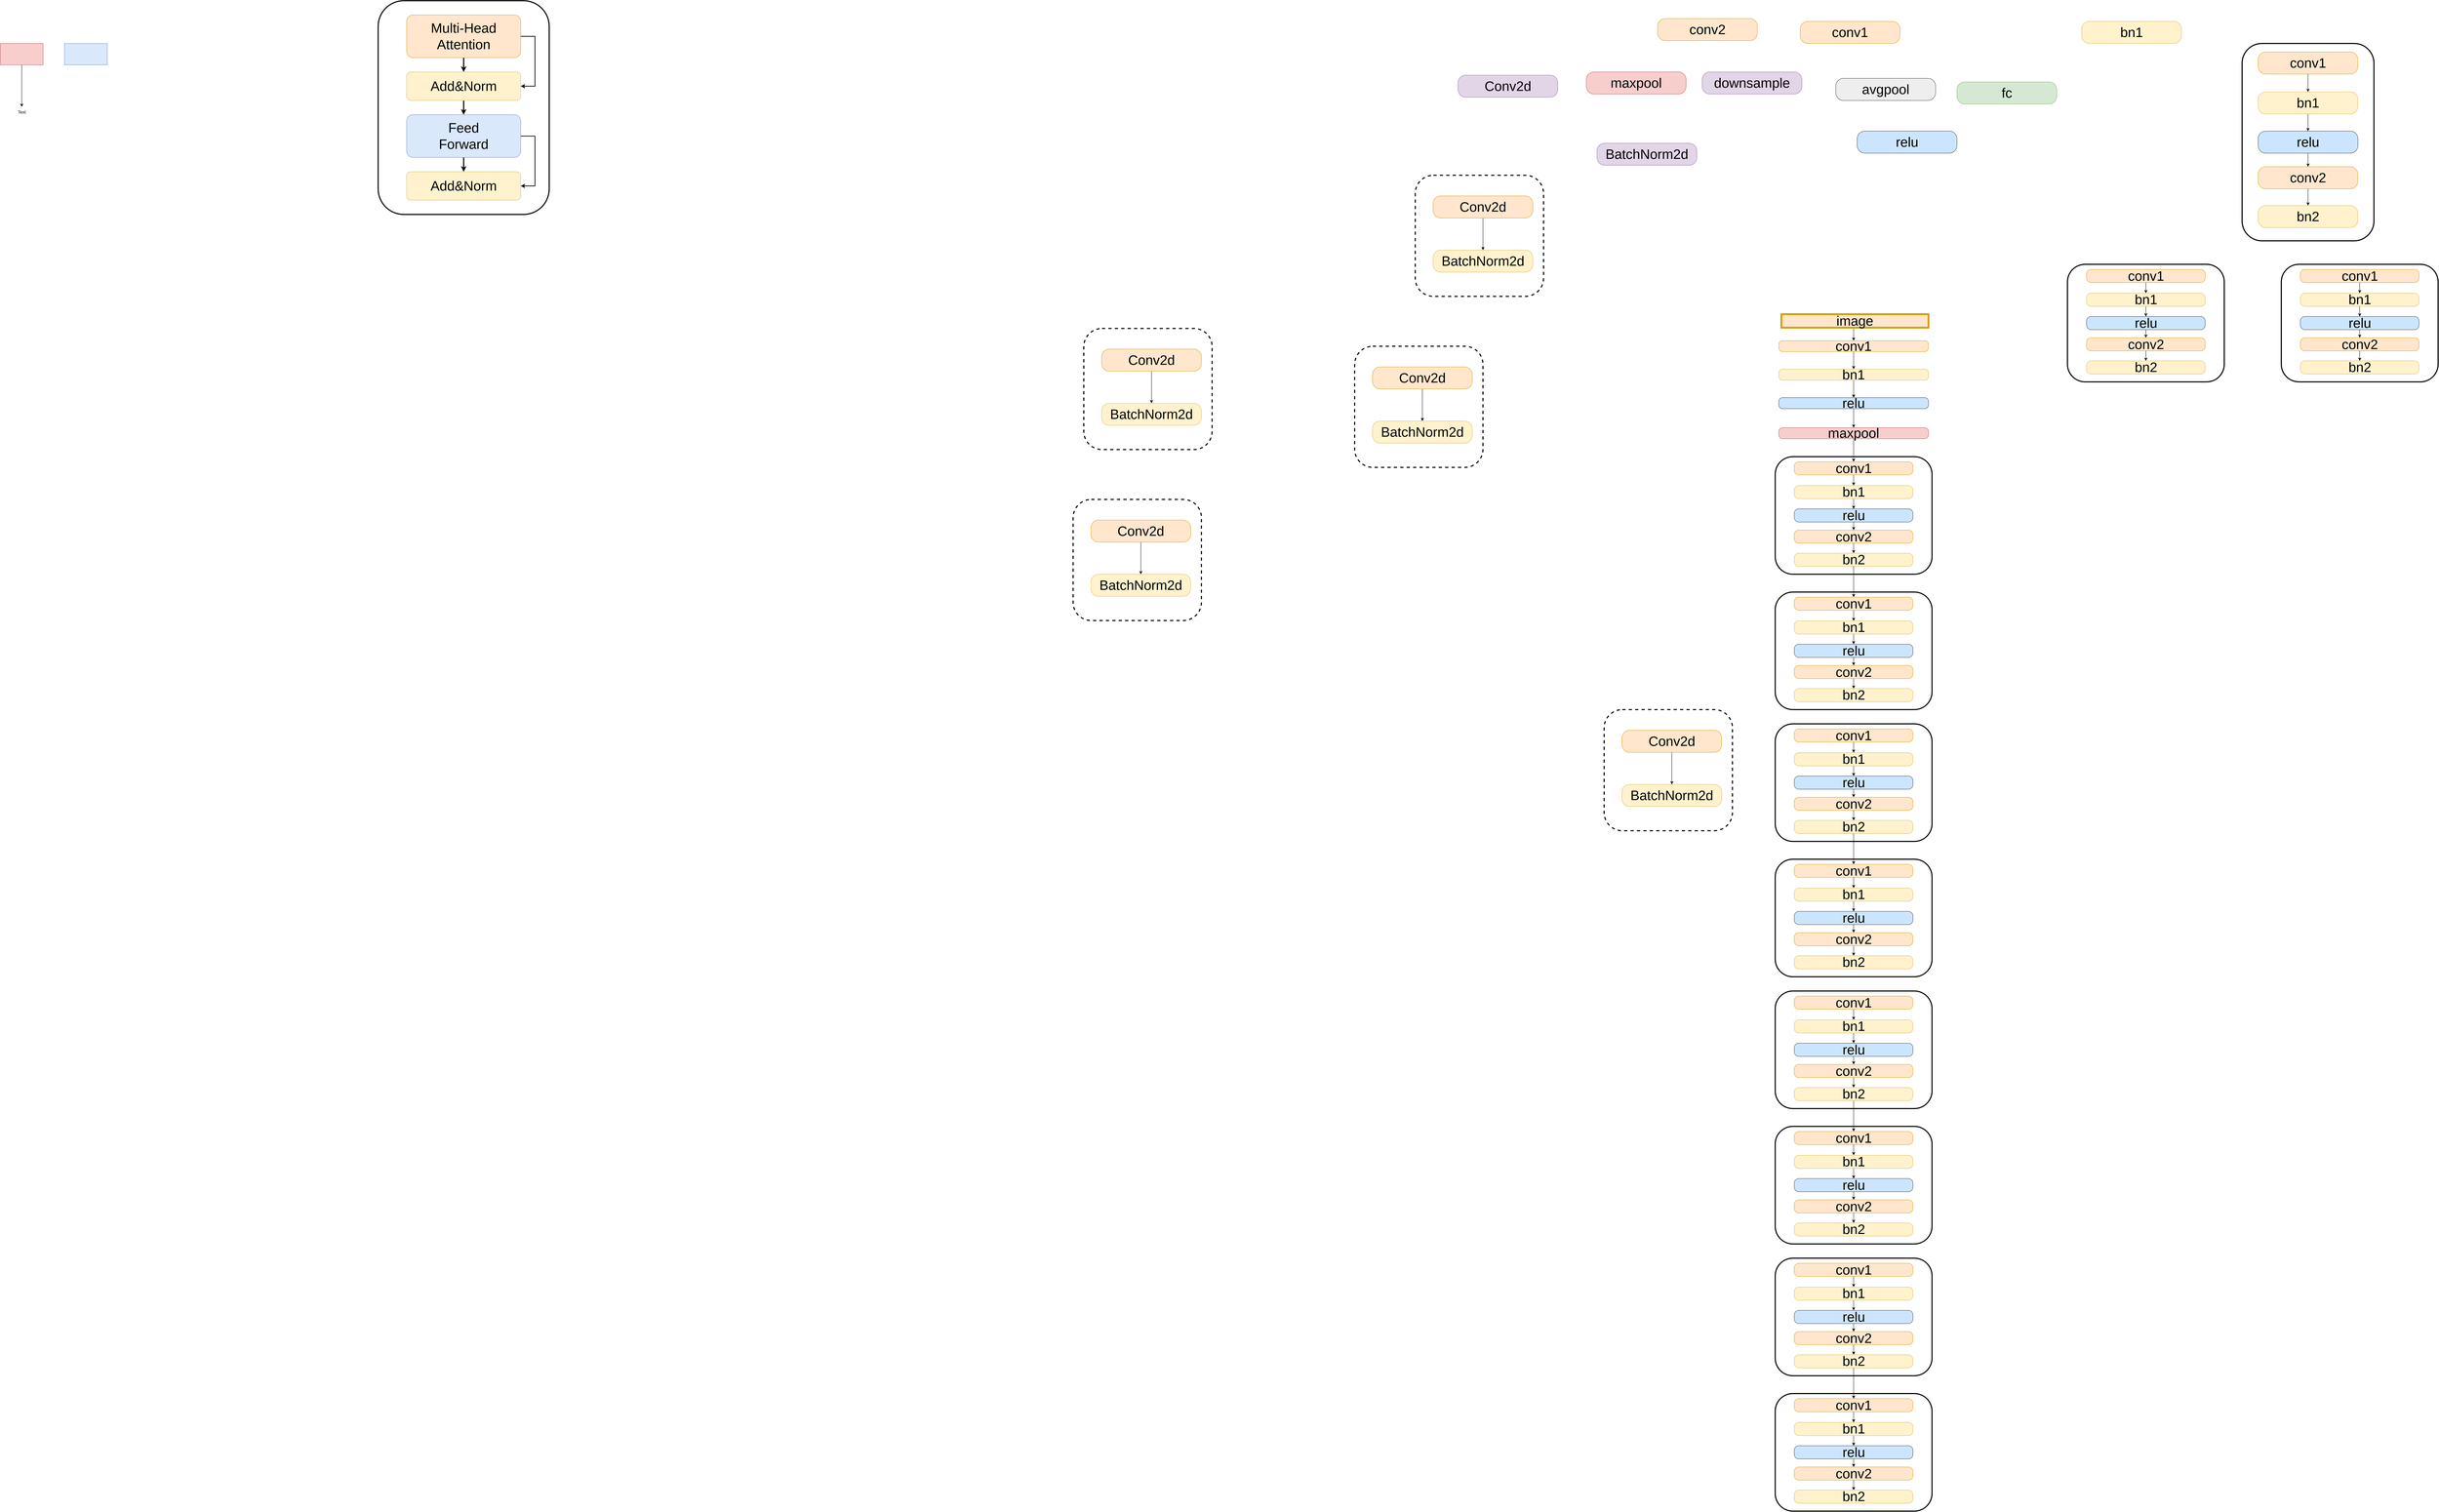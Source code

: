 <mxfile version="24.3.1" type="github">
  <diagram name="第 1 页" id="eT-_RRco7i_QiBPB95Gz">
    <mxGraphModel dx="7570" dy="4115" grid="1" gridSize="10" guides="1" tooltips="1" connect="1" arrows="1" fold="1" page="1" pageScale="1" pageWidth="10000" pageHeight="100000" math="0" shadow="0">
      <root>
        <mxCell id="0" />
        <mxCell id="1" parent="0" />
        <mxCell id="3-QKMSvpxjSs46W9_JY8-30" value="" style="rounded=1;whiteSpace=wrap;html=1;fillColor=none;strokeWidth=3;" vertex="1" parent="1">
          <mxGeometry x="6390" y="200" width="370" height="554" as="geometry" />
        </mxCell>
        <mxCell id="O-swme6AsPe_T9yoObNY-1" value="" style="edgeStyle=orthogonalEdgeStyle;rounded=0;orthogonalLoop=1;jettySize=auto;html=1;" parent="1" source="uPnuV9epPYfRb-qK0zRt-1" target="F74dzutGbXCGzzQFyR6Q-1" edge="1">
          <mxGeometry relative="1" as="geometry" />
        </mxCell>
        <mxCell id="uPnuV9epPYfRb-qK0zRt-1" value="" style="rounded=0;whiteSpace=wrap;html=1;fillColor=#f8cecc;strokeColor=#b85450;" parent="1" vertex="1">
          <mxGeometry x="100" y="200" width="120" height="60" as="geometry" />
        </mxCell>
        <mxCell id="F74dzutGbXCGzzQFyR6Q-1" value="Text" style="text;html=1;align=center;verticalAlign=middle;resizable=0;points=[];autosize=1;strokeColor=none;fillColor=none;" parent="1" vertex="1">
          <mxGeometry x="135" y="378" width="50" height="30" as="geometry" />
        </mxCell>
        <mxCell id="tOhdBeq2l08R76yqY59q-1" value="" style="rounded=0;whiteSpace=wrap;html=1;fillColor=#dae8fc;strokeColor=#6c8ebf;" parent="1" vertex="1">
          <mxGeometry x="280" y="200" width="120" height="60" as="geometry" />
        </mxCell>
        <mxCell id="A3ckSOYQQGKbFQRG7E-9-14" value="" style="edgeStyle=orthogonalEdgeStyle;rounded=0;orthogonalLoop=1;jettySize=auto;html=1;strokeWidth=3;" parent="1" source="A3ckSOYQQGKbFQRG7E-9-7" target="A3ckSOYQQGKbFQRG7E-9-8" edge="1">
          <mxGeometry relative="1" as="geometry" />
        </mxCell>
        <mxCell id="A3ckSOYQQGKbFQRG7E-9-21" style="edgeStyle=orthogonalEdgeStyle;rounded=0;orthogonalLoop=1;jettySize=auto;html=1;exitX=1;exitY=0.5;exitDx=0;exitDy=0;entryX=1;entryY=0.5;entryDx=0;entryDy=0;strokeWidth=2;" parent="1" source="A3ckSOYQQGKbFQRG7E-9-7" target="A3ckSOYQQGKbFQRG7E-9-8" edge="1">
          <mxGeometry relative="1" as="geometry">
            <mxPoint x="1680" y="320" as="targetPoint" />
            <Array as="points">
              <mxPoint x="1600" y="180" />
              <mxPoint x="1600" y="320" />
            </Array>
          </mxGeometry>
        </mxCell>
        <mxCell id="A3ckSOYQQGKbFQRG7E-9-7" value="&lt;div&gt;&lt;font style=&quot;font-size: 38px;&quot;&gt;&lt;br&gt;&lt;/font&gt;&lt;/div&gt;&lt;font style=&quot;font-size: 38px;&quot;&gt;Multi-Head&lt;/font&gt;&lt;div&gt;&lt;span style=&quot;font-size: 38px;&quot;&gt;Attention&lt;br&gt;&lt;/span&gt;&lt;div&gt;&lt;font style=&quot;font-size: 38px;&quot;&gt;&lt;br&gt;&lt;/font&gt;&lt;/div&gt;&lt;/div&gt;" style="rounded=1;whiteSpace=wrap;html=1;fillColor=#ffe6cc;strokeColor=#d79b00;" parent="1" vertex="1">
          <mxGeometry x="1240" y="120" width="320" height="120" as="geometry" />
        </mxCell>
        <mxCell id="A3ckSOYQQGKbFQRG7E-9-19" style="edgeStyle=orthogonalEdgeStyle;rounded=0;orthogonalLoop=1;jettySize=auto;html=1;exitX=0.5;exitY=1;exitDx=0;exitDy=0;entryX=0.5;entryY=0;entryDx=0;entryDy=0;strokeWidth=3;" parent="1" source="A3ckSOYQQGKbFQRG7E-9-8" target="A3ckSOYQQGKbFQRG7E-9-12" edge="1">
          <mxGeometry relative="1" as="geometry" />
        </mxCell>
        <mxCell id="A3ckSOYQQGKbFQRG7E-9-8" value="&lt;font style=&quot;font-size: 38px;&quot;&gt;Add&amp;amp;Norm&lt;/font&gt;" style="rounded=1;whiteSpace=wrap;html=1;fillColor=#fff2cc;strokeColor=#d6b656;" parent="1" vertex="1">
          <mxGeometry x="1240" y="280" width="320" height="80" as="geometry" />
        </mxCell>
        <mxCell id="A3ckSOYQQGKbFQRG7E-9-20" style="edgeStyle=orthogonalEdgeStyle;rounded=0;orthogonalLoop=1;jettySize=auto;html=1;exitX=0.5;exitY=1;exitDx=0;exitDy=0;entryX=0.5;entryY=0;entryDx=0;entryDy=0;strokeWidth=3;" parent="1" source="A3ckSOYQQGKbFQRG7E-9-12" target="A3ckSOYQQGKbFQRG7E-9-13" edge="1">
          <mxGeometry relative="1" as="geometry" />
        </mxCell>
        <mxCell id="A3ckSOYQQGKbFQRG7E-9-12" value="&lt;div&gt;&lt;font style=&quot;font-size: 38px;&quot;&gt;&lt;br&gt;&lt;/font&gt;&lt;/div&gt;&lt;font style=&quot;font-size: 38px;&quot;&gt;Feed&lt;/font&gt;&lt;div&gt;&lt;span style=&quot;font-size: 38px;&quot;&gt;Forward&lt;br&gt;&lt;/span&gt;&lt;div&gt;&lt;font style=&quot;font-size: 38px;&quot;&gt;&lt;br&gt;&lt;/font&gt;&lt;/div&gt;&lt;/div&gt;" style="rounded=1;whiteSpace=wrap;html=1;fillColor=#dae8fc;strokeColor=#6c8ebf;" parent="1" vertex="1">
          <mxGeometry x="1240" y="400" width="320" height="120" as="geometry" />
        </mxCell>
        <mxCell id="A3ckSOYQQGKbFQRG7E-9-13" value="&lt;font style=&quot;font-size: 38px;&quot;&gt;Add&amp;amp;Norm&lt;/font&gt;" style="rounded=1;whiteSpace=wrap;html=1;fillColor=#fff2cc;strokeColor=#d6b656;" parent="1" vertex="1">
          <mxGeometry x="1240" y="560" width="320" height="80" as="geometry" />
        </mxCell>
        <mxCell id="A3ckSOYQQGKbFQRG7E-9-22" style="edgeStyle=orthogonalEdgeStyle;rounded=0;orthogonalLoop=1;jettySize=auto;html=1;exitX=1;exitY=0.5;exitDx=0;exitDy=0;entryX=1;entryY=0.5;entryDx=0;entryDy=0;strokeWidth=2;" parent="1" edge="1">
          <mxGeometry relative="1" as="geometry">
            <mxPoint x="1560" y="600" as="targetPoint" />
            <mxPoint x="1560" y="460" as="sourcePoint" />
            <Array as="points">
              <mxPoint x="1600" y="460" />
              <mxPoint x="1600" y="600" />
            </Array>
          </mxGeometry>
        </mxCell>
        <mxCell id="A3ckSOYQQGKbFQRG7E-9-24" value="" style="rounded=1;whiteSpace=wrap;html=1;fillColor=none;strokeWidth=3;" parent="1" vertex="1">
          <mxGeometry x="1160" y="80" width="480" height="600" as="geometry" />
        </mxCell>
        <mxCell id="3-QKMSvpxjSs46W9_JY8-1" value="" style="rounded=1;whiteSpace=wrap;html=1;fillColor=none;strokeWidth=3;dashed=1;" vertex="1" parent="1">
          <mxGeometry x="4070" y="570" width="360" height="340" as="geometry" />
        </mxCell>
        <mxCell id="3-QKMSvpxjSs46W9_JY8-14" value="&lt;font style=&quot;font-size: 38px;&quot;&gt;conv1&lt;/font&gt;" style="rounded=1;whiteSpace=wrap;html=1;fillColor=#ffe6cc;strokeColor=#d79b00;arcSize=35;rotation=0;" vertex="1" parent="1">
          <mxGeometry x="5150" y="138" width="280" height="62" as="geometry" />
        </mxCell>
        <mxCell id="3-QKMSvpxjSs46W9_JY8-18" value="&lt;font style=&quot;font-size: 38px;&quot;&gt;conv2&lt;/font&gt;" style="rounded=1;whiteSpace=wrap;html=1;fillColor=#ffe6cc;strokeColor=#d79b00;arcSize=35;rotation=0;" vertex="1" parent="1">
          <mxGeometry x="4750" y="130" width="280" height="62" as="geometry" />
        </mxCell>
        <mxCell id="3-QKMSvpxjSs46W9_JY8-19" value="&lt;span style=&quot;font-size: 38px;&quot;&gt;bn1&lt;/span&gt;" style="rounded=1;whiteSpace=wrap;html=1;fillColor=#fff2cc;strokeColor=#d6b656;arcSize=35;rotation=0;" vertex="1" parent="1">
          <mxGeometry x="5940" y="138" width="280" height="62" as="geometry" />
        </mxCell>
        <mxCell id="3-QKMSvpxjSs46W9_JY8-20" value="&lt;span style=&quot;font-size: 38px;&quot;&gt;bn2&lt;/span&gt;" style="rounded=1;whiteSpace=wrap;html=1;fillColor=#fff2cc;strokeColor=#d6b656;arcSize=35;rotation=0;" vertex="1" parent="1">
          <mxGeometry x="6435" y="655" width="280" height="62" as="geometry" />
        </mxCell>
        <mxCell id="3-QKMSvpxjSs46W9_JY8-22" value="&lt;span style=&quot;font-size: 38px;&quot;&gt;maxpool&lt;/span&gt;" style="rounded=1;whiteSpace=wrap;html=1;fillColor=#f8cecc;strokeColor=#b85450;arcSize=35;rotation=0;" vertex="1" parent="1">
          <mxGeometry x="4550" y="280" width="280" height="62" as="geometry" />
        </mxCell>
        <mxCell id="3-QKMSvpxjSs46W9_JY8-24" value="&lt;font style=&quot;font-size: 38px;&quot;&gt;downsample&lt;/font&gt;" style="rounded=1;whiteSpace=wrap;html=1;fillColor=#e1d5e7;strokeColor=#9673a6;arcSize=35;rotation=0;" vertex="1" parent="1">
          <mxGeometry x="4875" y="280" width="280" height="62" as="geometry" />
        </mxCell>
        <mxCell id="3-QKMSvpxjSs46W9_JY8-29" style="edgeStyle=orthogonalEdgeStyle;rounded=0;orthogonalLoop=1;jettySize=auto;html=1;exitX=0.5;exitY=1;exitDx=0;exitDy=0;entryX=0.5;entryY=0;entryDx=0;entryDy=0;fontFamily=Helvetica;fontSize=12;fontColor=default;" edge="1" parent="1" source="3-QKMSvpxjSs46W9_JY8-25" target="3-QKMSvpxjSs46W9_JY8-26">
          <mxGeometry relative="1" as="geometry" />
        </mxCell>
        <mxCell id="3-QKMSvpxjSs46W9_JY8-25" value="&lt;span style=&quot;font-size: 38px;&quot;&gt;Conv2d&lt;/span&gt;" style="rounded=1;whiteSpace=wrap;html=1;fillColor=#ffe6cc;strokeColor=#d79b00;arcSize=35;rotation=0;" vertex="1" parent="1">
          <mxGeometry x="4120" y="628" width="280" height="62" as="geometry" />
        </mxCell>
        <mxCell id="3-QKMSvpxjSs46W9_JY8-26" value="&lt;span style=&quot;font-size: 38px;&quot;&gt;BatchNorm2d&lt;/span&gt;" style="rounded=1;whiteSpace=wrap;html=1;fillColor=#fff2cc;strokeColor=#d6b656;arcSize=35;rotation=0;" vertex="1" parent="1">
          <mxGeometry x="4120" y="780" width="280" height="62" as="geometry" />
        </mxCell>
        <mxCell id="3-QKMSvpxjSs46W9_JY8-27" value="&lt;span style=&quot;font-size: 38px;&quot;&gt;avgpool&lt;/span&gt;" style="rounded=1;whiteSpace=wrap;html=1;fillColor=#eeeeee;strokeColor=#36393d;arcSize=35;rotation=0;" vertex="1" parent="1">
          <mxGeometry x="5250" y="298" width="280" height="62" as="geometry" />
        </mxCell>
        <mxCell id="3-QKMSvpxjSs46W9_JY8-28" value="&lt;span style=&quot;font-size: 38px;&quot;&gt;fc&lt;/span&gt;" style="rounded=1;whiteSpace=wrap;html=1;fillColor=#d5e8d4;strokeColor=#82b366;arcSize=35;rotation=0;" vertex="1" parent="1">
          <mxGeometry x="5590" y="308" width="280" height="62" as="geometry" />
        </mxCell>
        <mxCell id="3-QKMSvpxjSs46W9_JY8-33" value="&lt;span style=&quot;font-size: 38px;&quot;&gt;Conv2d&lt;/span&gt;" style="rounded=1;whiteSpace=wrap;html=1;fillColor=#e1d5e7;strokeColor=#9673a6;arcSize=35;rotation=0;" vertex="1" parent="1">
          <mxGeometry x="4190" y="289" width="280" height="62" as="geometry" />
        </mxCell>
        <mxCell id="3-QKMSvpxjSs46W9_JY8-34" value="&lt;span style=&quot;font-size: 38px;&quot;&gt;BatchNorm2d&lt;/span&gt;" style="rounded=1;whiteSpace=wrap;html=1;fillColor=#e1d5e7;strokeColor=#9673a6;arcSize=35;rotation=0;" vertex="1" parent="1">
          <mxGeometry x="4580" y="480" width="280" height="62" as="geometry" />
        </mxCell>
        <mxCell id="3-QKMSvpxjSs46W9_JY8-38" style="edgeStyle=orthogonalEdgeStyle;rounded=0;orthogonalLoop=1;jettySize=auto;html=1;exitX=0.5;exitY=1;exitDx=0;exitDy=0;entryX=0.5;entryY=0;entryDx=0;entryDy=0;fontFamily=Helvetica;fontSize=12;fontColor=default;" edge="1" parent="1" source="3-QKMSvpxjSs46W9_JY8-35" target="3-QKMSvpxjSs46W9_JY8-36">
          <mxGeometry relative="1" as="geometry" />
        </mxCell>
        <mxCell id="3-QKMSvpxjSs46W9_JY8-35" value="&lt;font style=&quot;font-size: 38px;&quot;&gt;conv1&lt;/font&gt;" style="rounded=1;whiteSpace=wrap;html=1;fillColor=#ffe6cc;strokeColor=#d79b00;arcSize=35;rotation=0;" vertex="1" parent="1">
          <mxGeometry x="6435" y="224" width="280" height="62" as="geometry" />
        </mxCell>
        <mxCell id="3-QKMSvpxjSs46W9_JY8-42" style="edgeStyle=orthogonalEdgeStyle;rounded=0;orthogonalLoop=1;jettySize=auto;html=1;exitX=0.5;exitY=1;exitDx=0;exitDy=0;entryX=0.5;entryY=0;entryDx=0;entryDy=0;fontFamily=Helvetica;fontSize=12;fontColor=default;" edge="1" parent="1" source="3-QKMSvpxjSs46W9_JY8-36" target="3-QKMSvpxjSs46W9_JY8-41">
          <mxGeometry relative="1" as="geometry" />
        </mxCell>
        <mxCell id="3-QKMSvpxjSs46W9_JY8-36" value="&lt;span style=&quot;font-size: 38px;&quot;&gt;bn1&lt;/span&gt;" style="rounded=1;whiteSpace=wrap;html=1;fillColor=#fff2cc;strokeColor=#d6b656;arcSize=35;rotation=0;" vertex="1" parent="1">
          <mxGeometry x="6435" y="336" width="280" height="62" as="geometry" />
        </mxCell>
        <mxCell id="3-QKMSvpxjSs46W9_JY8-40" style="edgeStyle=orthogonalEdgeStyle;rounded=0;orthogonalLoop=1;jettySize=auto;html=1;exitX=0.5;exitY=1;exitDx=0;exitDy=0;entryX=0.5;entryY=0;entryDx=0;entryDy=0;fontFamily=Helvetica;fontSize=12;fontColor=default;" edge="1" parent="1" source="3-QKMSvpxjSs46W9_JY8-37" target="3-QKMSvpxjSs46W9_JY8-20">
          <mxGeometry relative="1" as="geometry" />
        </mxCell>
        <mxCell id="3-QKMSvpxjSs46W9_JY8-37" value="&lt;font style=&quot;font-size: 38px;&quot;&gt;conv2&lt;/font&gt;" style="rounded=1;whiteSpace=wrap;html=1;fillColor=#ffe6cc;strokeColor=#d79b00;arcSize=35;rotation=0;" vertex="1" parent="1">
          <mxGeometry x="6435" y="546" width="280" height="62" as="geometry" />
        </mxCell>
        <mxCell id="3-QKMSvpxjSs46W9_JY8-43" style="edgeStyle=orthogonalEdgeStyle;rounded=0;orthogonalLoop=1;jettySize=auto;html=1;exitX=0.5;exitY=1;exitDx=0;exitDy=0;entryX=0.5;entryY=0;entryDx=0;entryDy=0;fontFamily=Helvetica;fontSize=12;fontColor=default;" edge="1" parent="1" source="3-QKMSvpxjSs46W9_JY8-41" target="3-QKMSvpxjSs46W9_JY8-37">
          <mxGeometry relative="1" as="geometry" />
        </mxCell>
        <mxCell id="3-QKMSvpxjSs46W9_JY8-41" value="&lt;span style=&quot;font-size: 38px;&quot;&gt;relu&lt;/span&gt;" style="rounded=1;whiteSpace=wrap;html=1;fillColor=#cce5ff;strokeColor=#36393d;arcSize=35;rotation=0;" vertex="1" parent="1">
          <mxGeometry x="6435" y="446" width="280" height="62" as="geometry" />
        </mxCell>
        <mxCell id="3-QKMSvpxjSs46W9_JY8-54" value="" style="group" vertex="1" connectable="0" parent="1">
          <mxGeometry x="5900" y="820" width="440" height="330" as="geometry" />
        </mxCell>
        <mxCell id="3-QKMSvpxjSs46W9_JY8-44" value="" style="rounded=1;whiteSpace=wrap;html=1;fillColor=none;strokeWidth=3;" vertex="1" parent="3-QKMSvpxjSs46W9_JY8-54">
          <mxGeometry width="440.0" height="330" as="geometry" />
        </mxCell>
        <mxCell id="3-QKMSvpxjSs46W9_JY8-45" value="&lt;span style=&quot;font-size: 38px;&quot;&gt;bn2&lt;/span&gt;" style="rounded=1;whiteSpace=wrap;html=1;fillColor=#fff2cc;strokeColor=#d6b656;arcSize=35;rotation=0;" vertex="1" parent="3-QKMSvpxjSs46W9_JY8-54">
          <mxGeometry x="53.514" y="271.029" width="332.973" height="36.931" as="geometry" />
        </mxCell>
        <mxCell id="3-QKMSvpxjSs46W9_JY8-46" style="edgeStyle=orthogonalEdgeStyle;rounded=0;orthogonalLoop=1;jettySize=auto;html=1;exitX=0.5;exitY=1;exitDx=0;exitDy=0;entryX=0.5;entryY=0;entryDx=0;entryDy=0;fontFamily=Helvetica;fontSize=12;fontColor=default;" edge="1" parent="3-QKMSvpxjSs46W9_JY8-54" source="3-QKMSvpxjSs46W9_JY8-47" target="3-QKMSvpxjSs46W9_JY8-49">
          <mxGeometry relative="1" as="geometry" />
        </mxCell>
        <mxCell id="3-QKMSvpxjSs46W9_JY8-47" value="&lt;font style=&quot;font-size: 38px;&quot;&gt;conv1&lt;/font&gt;" style="rounded=1;whiteSpace=wrap;html=1;fillColor=#ffe6cc;strokeColor=#d79b00;arcSize=35;rotation=0;" vertex="1" parent="3-QKMSvpxjSs46W9_JY8-54">
          <mxGeometry x="53.514" y="14.296" width="332.973" height="36.931" as="geometry" />
        </mxCell>
        <mxCell id="3-QKMSvpxjSs46W9_JY8-48" style="edgeStyle=orthogonalEdgeStyle;rounded=0;orthogonalLoop=1;jettySize=auto;html=1;exitX=0.5;exitY=1;exitDx=0;exitDy=0;entryX=0.5;entryY=0;entryDx=0;entryDy=0;fontFamily=Helvetica;fontSize=12;fontColor=default;" edge="1" parent="3-QKMSvpxjSs46W9_JY8-54" source="3-QKMSvpxjSs46W9_JY8-49" target="3-QKMSvpxjSs46W9_JY8-53">
          <mxGeometry relative="1" as="geometry" />
        </mxCell>
        <mxCell id="3-QKMSvpxjSs46W9_JY8-49" value="&lt;span style=&quot;font-size: 38px;&quot;&gt;bn1&lt;/span&gt;" style="rounded=1;whiteSpace=wrap;html=1;fillColor=#fff2cc;strokeColor=#d6b656;arcSize=35;rotation=0;" vertex="1" parent="3-QKMSvpxjSs46W9_JY8-54">
          <mxGeometry x="53.514" y="81.011" width="332.973" height="36.931" as="geometry" />
        </mxCell>
        <mxCell id="3-QKMSvpxjSs46W9_JY8-50" style="edgeStyle=orthogonalEdgeStyle;rounded=0;orthogonalLoop=1;jettySize=auto;html=1;exitX=0.5;exitY=1;exitDx=0;exitDy=0;entryX=0.5;entryY=0;entryDx=0;entryDy=0;fontFamily=Helvetica;fontSize=12;fontColor=default;" edge="1" parent="3-QKMSvpxjSs46W9_JY8-54" source="3-QKMSvpxjSs46W9_JY8-51" target="3-QKMSvpxjSs46W9_JY8-45">
          <mxGeometry relative="1" as="geometry" />
        </mxCell>
        <mxCell id="3-QKMSvpxjSs46W9_JY8-51" value="&lt;font style=&quot;font-size: 38px;&quot;&gt;conv2&lt;/font&gt;" style="rounded=1;whiteSpace=wrap;html=1;fillColor=#ffe6cc;strokeColor=#d79b00;arcSize=35;rotation=0;" vertex="1" parent="3-QKMSvpxjSs46W9_JY8-54">
          <mxGeometry x="53.514" y="206.101" width="332.973" height="36.931" as="geometry" />
        </mxCell>
        <mxCell id="3-QKMSvpxjSs46W9_JY8-52" style="edgeStyle=orthogonalEdgeStyle;rounded=0;orthogonalLoop=1;jettySize=auto;html=1;exitX=0.5;exitY=1;exitDx=0;exitDy=0;entryX=0.5;entryY=0;entryDx=0;entryDy=0;fontFamily=Helvetica;fontSize=12;fontColor=default;" edge="1" parent="3-QKMSvpxjSs46W9_JY8-54" source="3-QKMSvpxjSs46W9_JY8-53" target="3-QKMSvpxjSs46W9_JY8-51">
          <mxGeometry relative="1" as="geometry" />
        </mxCell>
        <mxCell id="3-QKMSvpxjSs46W9_JY8-53" value="&lt;span style=&quot;font-size: 38px;&quot;&gt;relu&lt;/span&gt;" style="rounded=1;whiteSpace=wrap;html=1;fillColor=#cce5ff;strokeColor=#36393d;arcSize=35;rotation=0;" vertex="1" parent="3-QKMSvpxjSs46W9_JY8-54">
          <mxGeometry x="53.514" y="146.534" width="332.973" height="36.931" as="geometry" />
        </mxCell>
        <mxCell id="3-QKMSvpxjSs46W9_JY8-56" value="" style="group" vertex="1" connectable="0" parent="1">
          <mxGeometry x="6500" y="820" width="440" height="330" as="geometry" />
        </mxCell>
        <mxCell id="3-QKMSvpxjSs46W9_JY8-57" value="" style="rounded=1;whiteSpace=wrap;html=1;fillColor=none;strokeWidth=3;" vertex="1" parent="3-QKMSvpxjSs46W9_JY8-56">
          <mxGeometry width="440.0" height="330" as="geometry" />
        </mxCell>
        <mxCell id="3-QKMSvpxjSs46W9_JY8-58" value="&lt;span style=&quot;font-size: 38px;&quot;&gt;bn2&lt;/span&gt;" style="rounded=1;whiteSpace=wrap;html=1;fillColor=#fff2cc;strokeColor=#d6b656;arcSize=35;rotation=0;" vertex="1" parent="3-QKMSvpxjSs46W9_JY8-56">
          <mxGeometry x="53.514" y="271.029" width="332.973" height="36.931" as="geometry" />
        </mxCell>
        <mxCell id="3-QKMSvpxjSs46W9_JY8-59" style="edgeStyle=orthogonalEdgeStyle;rounded=0;orthogonalLoop=1;jettySize=auto;html=1;exitX=0.5;exitY=1;exitDx=0;exitDy=0;entryX=0.5;entryY=0;entryDx=0;entryDy=0;fontFamily=Helvetica;fontSize=12;fontColor=default;" edge="1" parent="3-QKMSvpxjSs46W9_JY8-56" source="3-QKMSvpxjSs46W9_JY8-60" target="3-QKMSvpxjSs46W9_JY8-62">
          <mxGeometry relative="1" as="geometry" />
        </mxCell>
        <mxCell id="3-QKMSvpxjSs46W9_JY8-60" value="&lt;font style=&quot;font-size: 38px;&quot;&gt;conv1&lt;/font&gt;" style="rounded=1;whiteSpace=wrap;html=1;fillColor=#ffe6cc;strokeColor=#d79b00;arcSize=35;rotation=0;" vertex="1" parent="3-QKMSvpxjSs46W9_JY8-56">
          <mxGeometry x="53.514" y="14.296" width="332.973" height="36.931" as="geometry" />
        </mxCell>
        <mxCell id="3-QKMSvpxjSs46W9_JY8-61" style="edgeStyle=orthogonalEdgeStyle;rounded=0;orthogonalLoop=1;jettySize=auto;html=1;exitX=0.5;exitY=1;exitDx=0;exitDy=0;entryX=0.5;entryY=0;entryDx=0;entryDy=0;fontFamily=Helvetica;fontSize=12;fontColor=default;" edge="1" parent="3-QKMSvpxjSs46W9_JY8-56" source="3-QKMSvpxjSs46W9_JY8-62" target="3-QKMSvpxjSs46W9_JY8-66">
          <mxGeometry relative="1" as="geometry" />
        </mxCell>
        <mxCell id="3-QKMSvpxjSs46W9_JY8-62" value="&lt;span style=&quot;font-size: 38px;&quot;&gt;bn1&lt;/span&gt;" style="rounded=1;whiteSpace=wrap;html=1;fillColor=#fff2cc;strokeColor=#d6b656;arcSize=35;rotation=0;" vertex="1" parent="3-QKMSvpxjSs46W9_JY8-56">
          <mxGeometry x="53.514" y="81.011" width="332.973" height="36.931" as="geometry" />
        </mxCell>
        <mxCell id="3-QKMSvpxjSs46W9_JY8-63" style="edgeStyle=orthogonalEdgeStyle;rounded=0;orthogonalLoop=1;jettySize=auto;html=1;exitX=0.5;exitY=1;exitDx=0;exitDy=0;entryX=0.5;entryY=0;entryDx=0;entryDy=0;fontFamily=Helvetica;fontSize=12;fontColor=default;" edge="1" parent="3-QKMSvpxjSs46W9_JY8-56" source="3-QKMSvpxjSs46W9_JY8-64" target="3-QKMSvpxjSs46W9_JY8-58">
          <mxGeometry relative="1" as="geometry" />
        </mxCell>
        <mxCell id="3-QKMSvpxjSs46W9_JY8-64" value="&lt;font style=&quot;font-size: 38px;&quot;&gt;conv2&lt;/font&gt;" style="rounded=1;whiteSpace=wrap;html=1;fillColor=#ffe6cc;strokeColor=#d79b00;arcSize=35;rotation=0;" vertex="1" parent="3-QKMSvpxjSs46W9_JY8-56">
          <mxGeometry x="53.514" y="206.101" width="332.973" height="36.931" as="geometry" />
        </mxCell>
        <mxCell id="3-QKMSvpxjSs46W9_JY8-65" style="edgeStyle=orthogonalEdgeStyle;rounded=0;orthogonalLoop=1;jettySize=auto;html=1;exitX=0.5;exitY=1;exitDx=0;exitDy=0;entryX=0.5;entryY=0;entryDx=0;entryDy=0;fontFamily=Helvetica;fontSize=12;fontColor=default;" edge="1" parent="3-QKMSvpxjSs46W9_JY8-56" source="3-QKMSvpxjSs46W9_JY8-66" target="3-QKMSvpxjSs46W9_JY8-64">
          <mxGeometry relative="1" as="geometry" />
        </mxCell>
        <mxCell id="3-QKMSvpxjSs46W9_JY8-66" value="&lt;span style=&quot;font-size: 38px;&quot;&gt;relu&lt;/span&gt;" style="rounded=1;whiteSpace=wrap;html=1;fillColor=#cce5ff;strokeColor=#36393d;arcSize=35;rotation=0;" vertex="1" parent="3-QKMSvpxjSs46W9_JY8-56">
          <mxGeometry x="53.514" y="146.534" width="332.973" height="36.931" as="geometry" />
        </mxCell>
        <mxCell id="3-QKMSvpxjSs46W9_JY8-70" value="&lt;span style=&quot;font-size: 38px;&quot;&gt;relu&lt;/span&gt;" style="rounded=1;whiteSpace=wrap;html=1;fillColor=#cce5ff;strokeColor=#36393d;arcSize=35;rotation=0;" vertex="1" parent="1">
          <mxGeometry x="5310" y="446" width="280" height="62" as="geometry" />
        </mxCell>
        <mxCell id="3-QKMSvpxjSs46W9_JY8-78" value="" style="group;rotation=0;" vertex="1" connectable="0" parent="1">
          <mxGeometry x="5090" y="960" width="420" height="350" as="geometry" />
        </mxCell>
        <mxCell id="3-QKMSvpxjSs46W9_JY8-73" style="edgeStyle=orthogonalEdgeStyle;rounded=0;orthogonalLoop=1;jettySize=auto;html=1;exitX=0.5;exitY=1;exitDx=0;exitDy=0;fontFamily=Helvetica;fontSize=12;fontColor=default;" edge="1" parent="3-QKMSvpxjSs46W9_JY8-78" source="3-QKMSvpxjSs46W9_JY8-68" target="3-QKMSvpxjSs46W9_JY8-69">
          <mxGeometry relative="1" as="geometry" />
        </mxCell>
        <mxCell id="3-QKMSvpxjSs46W9_JY8-68" value="&lt;font style=&quot;font-size: 38px;&quot;&gt;conv1&lt;/font&gt;" style="rounded=1;whiteSpace=wrap;html=1;fillColor=#ffe6cc;strokeColor=#d79b00;arcSize=35;rotation=0;" vertex="1" parent="3-QKMSvpxjSs46W9_JY8-78">
          <mxGeometry y="74.286" width="420.0" height="30.912" as="geometry" />
        </mxCell>
        <mxCell id="3-QKMSvpxjSs46W9_JY8-74" style="edgeStyle=orthogonalEdgeStyle;rounded=0;orthogonalLoop=1;jettySize=auto;html=1;exitX=0.5;exitY=1;exitDx=0;exitDy=0;fontFamily=Helvetica;fontSize=12;fontColor=default;" edge="1" parent="3-QKMSvpxjSs46W9_JY8-78" source="3-QKMSvpxjSs46W9_JY8-69" target="3-QKMSvpxjSs46W9_JY8-71">
          <mxGeometry relative="1" as="geometry" />
        </mxCell>
        <mxCell id="3-QKMSvpxjSs46W9_JY8-69" value="&lt;span style=&quot;font-size: 38px;&quot;&gt;bn1&lt;/span&gt;" style="rounded=1;whiteSpace=wrap;html=1;fillColor=#fff2cc;strokeColor=#d6b656;arcSize=35;rotation=0;" vertex="1" parent="3-QKMSvpxjSs46W9_JY8-78">
          <mxGeometry y="154.286" width="420.0" height="30.912" as="geometry" />
        </mxCell>
        <mxCell id="3-QKMSvpxjSs46W9_JY8-75" style="edgeStyle=orthogonalEdgeStyle;rounded=0;orthogonalLoop=1;jettySize=auto;html=1;exitX=0.5;exitY=1;exitDx=0;exitDy=0;fontFamily=Helvetica;fontSize=12;fontColor=default;" edge="1" parent="3-QKMSvpxjSs46W9_JY8-78" source="3-QKMSvpxjSs46W9_JY8-71" target="3-QKMSvpxjSs46W9_JY8-72">
          <mxGeometry relative="1" as="geometry" />
        </mxCell>
        <mxCell id="3-QKMSvpxjSs46W9_JY8-71" value="&lt;span style=&quot;font-size: 38px;&quot;&gt;relu&lt;/span&gt;" style="rounded=1;whiteSpace=wrap;html=1;fillColor=#cce5ff;strokeColor=#36393d;arcSize=35;rotation=0;" vertex="1" parent="3-QKMSvpxjSs46W9_JY8-78">
          <mxGeometry y="234.286" width="420.0" height="30.912" as="geometry" />
        </mxCell>
        <mxCell id="3-QKMSvpxjSs46W9_JY8-72" value="&lt;span style=&quot;font-size: 38px;&quot;&gt;maxpool&lt;/span&gt;" style="rounded=1;whiteSpace=wrap;html=1;fillColor=#f8cecc;strokeColor=#b85450;arcSize=35;rotation=0;" vertex="1" parent="3-QKMSvpxjSs46W9_JY8-78">
          <mxGeometry y="318.571" width="420.0" height="30.912" as="geometry" />
        </mxCell>
        <mxCell id="3-QKMSvpxjSs46W9_JY8-77" style="edgeStyle=orthogonalEdgeStyle;rounded=0;orthogonalLoop=1;jettySize=auto;html=1;exitX=0.5;exitY=1;exitDx=0;exitDy=0;entryX=0.5;entryY=0;entryDx=0;entryDy=0;fontFamily=Helvetica;fontSize=12;fontColor=default;" edge="1" parent="3-QKMSvpxjSs46W9_JY8-78" source="3-QKMSvpxjSs46W9_JY8-76" target="3-QKMSvpxjSs46W9_JY8-68">
          <mxGeometry relative="1" as="geometry" />
        </mxCell>
        <mxCell id="3-QKMSvpxjSs46W9_JY8-76" value="&lt;font style=&quot;font-size: 38px;&quot;&gt;image&lt;/font&gt;" style="rounded=0;whiteSpace=wrap;html=1;strokeColor=#d79b00;align=center;verticalAlign=middle;arcSize=35;fontFamily=Helvetica;fontSize=12;fontColor=default;fillColor=#ffe6cc;strokeWidth=5;rotation=0;" vertex="1" parent="3-QKMSvpxjSs46W9_JY8-78">
          <mxGeometry x="7.3" width="412.7" height="37.838" as="geometry" />
        </mxCell>
        <mxCell id="3-QKMSvpxjSs46W9_JY8-90" style="edgeStyle=orthogonalEdgeStyle;rounded=0;orthogonalLoop=1;jettySize=auto;html=1;exitX=0.5;exitY=1;exitDx=0;exitDy=0;entryX=0.5;entryY=0;entryDx=0;entryDy=0;fontFamily=Helvetica;fontSize=12;fontColor=default;" edge="1" parent="1" source="3-QKMSvpxjSs46W9_JY8-72" target="3-QKMSvpxjSs46W9_JY8-83">
          <mxGeometry relative="1" as="geometry" />
        </mxCell>
        <mxCell id="3-QKMSvpxjSs46W9_JY8-103" value="" style="group" vertex="1" connectable="0" parent="1">
          <mxGeometry x="5080" y="1360" width="440" height="710" as="geometry" />
        </mxCell>
        <mxCell id="3-QKMSvpxjSs46W9_JY8-79" value="" style="group" vertex="1" connectable="0" parent="3-QKMSvpxjSs46W9_JY8-103">
          <mxGeometry width="440" height="330" as="geometry" />
        </mxCell>
        <mxCell id="3-QKMSvpxjSs46W9_JY8-80" value="" style="rounded=1;whiteSpace=wrap;html=1;fillColor=none;strokeWidth=3;" vertex="1" parent="3-QKMSvpxjSs46W9_JY8-79">
          <mxGeometry width="440.0" height="330" as="geometry" />
        </mxCell>
        <mxCell id="3-QKMSvpxjSs46W9_JY8-81" value="&lt;span style=&quot;font-size: 38px;&quot;&gt;bn2&lt;/span&gt;" style="rounded=1;whiteSpace=wrap;html=1;fillColor=#fff2cc;strokeColor=#d6b656;arcSize=35;rotation=0;" vertex="1" parent="3-QKMSvpxjSs46W9_JY8-79">
          <mxGeometry x="53.514" y="271.029" width="332.973" height="36.931" as="geometry" />
        </mxCell>
        <mxCell id="3-QKMSvpxjSs46W9_JY8-82" style="edgeStyle=orthogonalEdgeStyle;rounded=0;orthogonalLoop=1;jettySize=auto;html=1;exitX=0.5;exitY=1;exitDx=0;exitDy=0;entryX=0.5;entryY=0;entryDx=0;entryDy=0;fontFamily=Helvetica;fontSize=12;fontColor=default;" edge="1" parent="3-QKMSvpxjSs46W9_JY8-79" source="3-QKMSvpxjSs46W9_JY8-83" target="3-QKMSvpxjSs46W9_JY8-85">
          <mxGeometry relative="1" as="geometry" />
        </mxCell>
        <mxCell id="3-QKMSvpxjSs46W9_JY8-83" value="&lt;font style=&quot;font-size: 38px;&quot;&gt;conv1&lt;/font&gt;" style="rounded=1;whiteSpace=wrap;html=1;fillColor=#ffe6cc;strokeColor=#d79b00;arcSize=35;rotation=0;" vertex="1" parent="3-QKMSvpxjSs46W9_JY8-79">
          <mxGeometry x="53.514" y="14.296" width="332.973" height="36.931" as="geometry" />
        </mxCell>
        <mxCell id="3-QKMSvpxjSs46W9_JY8-84" style="edgeStyle=orthogonalEdgeStyle;rounded=0;orthogonalLoop=1;jettySize=auto;html=1;exitX=0.5;exitY=1;exitDx=0;exitDy=0;entryX=0.5;entryY=0;entryDx=0;entryDy=0;fontFamily=Helvetica;fontSize=12;fontColor=default;" edge="1" parent="3-QKMSvpxjSs46W9_JY8-79" source="3-QKMSvpxjSs46W9_JY8-85" target="3-QKMSvpxjSs46W9_JY8-89">
          <mxGeometry relative="1" as="geometry" />
        </mxCell>
        <mxCell id="3-QKMSvpxjSs46W9_JY8-85" value="&lt;span style=&quot;font-size: 38px;&quot;&gt;bn1&lt;/span&gt;" style="rounded=1;whiteSpace=wrap;html=1;fillColor=#fff2cc;strokeColor=#d6b656;arcSize=35;rotation=0;" vertex="1" parent="3-QKMSvpxjSs46W9_JY8-79">
          <mxGeometry x="53.514" y="81.011" width="332.973" height="36.931" as="geometry" />
        </mxCell>
        <mxCell id="3-QKMSvpxjSs46W9_JY8-86" style="edgeStyle=orthogonalEdgeStyle;rounded=0;orthogonalLoop=1;jettySize=auto;html=1;exitX=0.5;exitY=1;exitDx=0;exitDy=0;entryX=0.5;entryY=0;entryDx=0;entryDy=0;fontFamily=Helvetica;fontSize=12;fontColor=default;" edge="1" parent="3-QKMSvpxjSs46W9_JY8-79" source="3-QKMSvpxjSs46W9_JY8-87" target="3-QKMSvpxjSs46W9_JY8-81">
          <mxGeometry relative="1" as="geometry" />
        </mxCell>
        <mxCell id="3-QKMSvpxjSs46W9_JY8-87" value="&lt;font style=&quot;font-size: 38px;&quot;&gt;conv2&lt;/font&gt;" style="rounded=1;whiteSpace=wrap;html=1;fillColor=#ffe6cc;strokeColor=#d79b00;arcSize=35;rotation=0;" vertex="1" parent="3-QKMSvpxjSs46W9_JY8-79">
          <mxGeometry x="53.514" y="206.101" width="332.973" height="36.931" as="geometry" />
        </mxCell>
        <mxCell id="3-QKMSvpxjSs46W9_JY8-88" style="edgeStyle=orthogonalEdgeStyle;rounded=0;orthogonalLoop=1;jettySize=auto;html=1;exitX=0.5;exitY=1;exitDx=0;exitDy=0;entryX=0.5;entryY=0;entryDx=0;entryDy=0;fontFamily=Helvetica;fontSize=12;fontColor=default;" edge="1" parent="3-QKMSvpxjSs46W9_JY8-79" source="3-QKMSvpxjSs46W9_JY8-89" target="3-QKMSvpxjSs46W9_JY8-87">
          <mxGeometry relative="1" as="geometry" />
        </mxCell>
        <mxCell id="3-QKMSvpxjSs46W9_JY8-89" value="&lt;span style=&quot;font-size: 38px;&quot;&gt;relu&lt;/span&gt;" style="rounded=1;whiteSpace=wrap;html=1;fillColor=#cce5ff;strokeColor=#36393d;arcSize=35;rotation=0;" vertex="1" parent="3-QKMSvpxjSs46W9_JY8-79">
          <mxGeometry x="53.514" y="146.534" width="332.973" height="36.931" as="geometry" />
        </mxCell>
        <mxCell id="3-QKMSvpxjSs46W9_JY8-91" value="" style="group" vertex="1" connectable="0" parent="3-QKMSvpxjSs46W9_JY8-103">
          <mxGeometry y="380" width="440" height="330" as="geometry" />
        </mxCell>
        <mxCell id="3-QKMSvpxjSs46W9_JY8-92" value="" style="rounded=1;whiteSpace=wrap;html=1;fillColor=none;strokeWidth=3;" vertex="1" parent="3-QKMSvpxjSs46W9_JY8-91">
          <mxGeometry width="440.0" height="330" as="geometry" />
        </mxCell>
        <mxCell id="3-QKMSvpxjSs46W9_JY8-93" value="&lt;span style=&quot;font-size: 38px;&quot;&gt;bn2&lt;/span&gt;" style="rounded=1;whiteSpace=wrap;html=1;fillColor=#fff2cc;strokeColor=#d6b656;arcSize=35;rotation=0;" vertex="1" parent="3-QKMSvpxjSs46W9_JY8-91">
          <mxGeometry x="53.514" y="271.029" width="332.973" height="36.931" as="geometry" />
        </mxCell>
        <mxCell id="3-QKMSvpxjSs46W9_JY8-94" style="edgeStyle=orthogonalEdgeStyle;rounded=0;orthogonalLoop=1;jettySize=auto;html=1;exitX=0.5;exitY=1;exitDx=0;exitDy=0;entryX=0.5;entryY=0;entryDx=0;entryDy=0;fontFamily=Helvetica;fontSize=12;fontColor=default;" edge="1" parent="3-QKMSvpxjSs46W9_JY8-91" source="3-QKMSvpxjSs46W9_JY8-95" target="3-QKMSvpxjSs46W9_JY8-97">
          <mxGeometry relative="1" as="geometry" />
        </mxCell>
        <mxCell id="3-QKMSvpxjSs46W9_JY8-95" value="&lt;font style=&quot;font-size: 38px;&quot;&gt;conv1&lt;/font&gt;" style="rounded=1;whiteSpace=wrap;html=1;fillColor=#ffe6cc;strokeColor=#d79b00;arcSize=35;rotation=0;" vertex="1" parent="3-QKMSvpxjSs46W9_JY8-91">
          <mxGeometry x="53.514" y="14.296" width="332.973" height="36.931" as="geometry" />
        </mxCell>
        <mxCell id="3-QKMSvpxjSs46W9_JY8-96" style="edgeStyle=orthogonalEdgeStyle;rounded=0;orthogonalLoop=1;jettySize=auto;html=1;exitX=0.5;exitY=1;exitDx=0;exitDy=0;entryX=0.5;entryY=0;entryDx=0;entryDy=0;fontFamily=Helvetica;fontSize=12;fontColor=default;" edge="1" parent="3-QKMSvpxjSs46W9_JY8-91" source="3-QKMSvpxjSs46W9_JY8-97" target="3-QKMSvpxjSs46W9_JY8-101">
          <mxGeometry relative="1" as="geometry" />
        </mxCell>
        <mxCell id="3-QKMSvpxjSs46W9_JY8-97" value="&lt;span style=&quot;font-size: 38px;&quot;&gt;bn1&lt;/span&gt;" style="rounded=1;whiteSpace=wrap;html=1;fillColor=#fff2cc;strokeColor=#d6b656;arcSize=35;rotation=0;" vertex="1" parent="3-QKMSvpxjSs46W9_JY8-91">
          <mxGeometry x="53.514" y="81.011" width="332.973" height="36.931" as="geometry" />
        </mxCell>
        <mxCell id="3-QKMSvpxjSs46W9_JY8-98" style="edgeStyle=orthogonalEdgeStyle;rounded=0;orthogonalLoop=1;jettySize=auto;html=1;exitX=0.5;exitY=1;exitDx=0;exitDy=0;entryX=0.5;entryY=0;entryDx=0;entryDy=0;fontFamily=Helvetica;fontSize=12;fontColor=default;" edge="1" parent="3-QKMSvpxjSs46W9_JY8-91" source="3-QKMSvpxjSs46W9_JY8-99" target="3-QKMSvpxjSs46W9_JY8-93">
          <mxGeometry relative="1" as="geometry" />
        </mxCell>
        <mxCell id="3-QKMSvpxjSs46W9_JY8-99" value="&lt;font style=&quot;font-size: 38px;&quot;&gt;conv2&lt;/font&gt;" style="rounded=1;whiteSpace=wrap;html=1;fillColor=#ffe6cc;strokeColor=#d79b00;arcSize=35;rotation=0;" vertex="1" parent="3-QKMSvpxjSs46W9_JY8-91">
          <mxGeometry x="53.514" y="206.101" width="332.973" height="36.931" as="geometry" />
        </mxCell>
        <mxCell id="3-QKMSvpxjSs46W9_JY8-100" style="edgeStyle=orthogonalEdgeStyle;rounded=0;orthogonalLoop=1;jettySize=auto;html=1;exitX=0.5;exitY=1;exitDx=0;exitDy=0;entryX=0.5;entryY=0;entryDx=0;entryDy=0;fontFamily=Helvetica;fontSize=12;fontColor=default;" edge="1" parent="3-QKMSvpxjSs46W9_JY8-91" source="3-QKMSvpxjSs46W9_JY8-101" target="3-QKMSvpxjSs46W9_JY8-99">
          <mxGeometry relative="1" as="geometry" />
        </mxCell>
        <mxCell id="3-QKMSvpxjSs46W9_JY8-101" value="&lt;span style=&quot;font-size: 38px;&quot;&gt;relu&lt;/span&gt;" style="rounded=1;whiteSpace=wrap;html=1;fillColor=#cce5ff;strokeColor=#36393d;arcSize=35;rotation=0;" vertex="1" parent="3-QKMSvpxjSs46W9_JY8-91">
          <mxGeometry x="53.514" y="146.534" width="332.973" height="36.931" as="geometry" />
        </mxCell>
        <mxCell id="3-QKMSvpxjSs46W9_JY8-102" style="edgeStyle=orthogonalEdgeStyle;rounded=0;orthogonalLoop=1;jettySize=auto;html=1;exitX=0.5;exitY=1;exitDx=0;exitDy=0;entryX=0.5;entryY=0;entryDx=0;entryDy=0;fontFamily=Helvetica;fontSize=12;fontColor=default;" edge="1" parent="3-QKMSvpxjSs46W9_JY8-103" source="3-QKMSvpxjSs46W9_JY8-81" target="3-QKMSvpxjSs46W9_JY8-95">
          <mxGeometry relative="1" as="geometry" />
        </mxCell>
        <mxCell id="3-QKMSvpxjSs46W9_JY8-104" value="" style="group" vertex="1" connectable="0" parent="1">
          <mxGeometry x="5080" y="2110" width="440" height="710" as="geometry" />
        </mxCell>
        <mxCell id="3-QKMSvpxjSs46W9_JY8-105" value="" style="group" vertex="1" connectable="0" parent="3-QKMSvpxjSs46W9_JY8-104">
          <mxGeometry width="440" height="330" as="geometry" />
        </mxCell>
        <mxCell id="3-QKMSvpxjSs46W9_JY8-106" value="" style="rounded=1;whiteSpace=wrap;html=1;fillColor=none;strokeWidth=3;" vertex="1" parent="3-QKMSvpxjSs46W9_JY8-105">
          <mxGeometry width="440.0" height="330" as="geometry" />
        </mxCell>
        <mxCell id="3-QKMSvpxjSs46W9_JY8-107" value="&lt;span style=&quot;font-size: 38px;&quot;&gt;bn2&lt;/span&gt;" style="rounded=1;whiteSpace=wrap;html=1;fillColor=#fff2cc;strokeColor=#d6b656;arcSize=35;rotation=0;" vertex="1" parent="3-QKMSvpxjSs46W9_JY8-105">
          <mxGeometry x="53.514" y="271.029" width="332.973" height="36.931" as="geometry" />
        </mxCell>
        <mxCell id="3-QKMSvpxjSs46W9_JY8-108" style="edgeStyle=orthogonalEdgeStyle;rounded=0;orthogonalLoop=1;jettySize=auto;html=1;exitX=0.5;exitY=1;exitDx=0;exitDy=0;entryX=0.5;entryY=0;entryDx=0;entryDy=0;fontFamily=Helvetica;fontSize=12;fontColor=default;" edge="1" parent="3-QKMSvpxjSs46W9_JY8-105" source="3-QKMSvpxjSs46W9_JY8-109" target="3-QKMSvpxjSs46W9_JY8-111">
          <mxGeometry relative="1" as="geometry" />
        </mxCell>
        <mxCell id="3-QKMSvpxjSs46W9_JY8-109" value="&lt;font style=&quot;font-size: 38px;&quot;&gt;conv1&lt;/font&gt;" style="rounded=1;whiteSpace=wrap;html=1;fillColor=#ffe6cc;strokeColor=#d79b00;arcSize=35;rotation=0;" vertex="1" parent="3-QKMSvpxjSs46W9_JY8-105">
          <mxGeometry x="53.514" y="14.296" width="332.973" height="36.931" as="geometry" />
        </mxCell>
        <mxCell id="3-QKMSvpxjSs46W9_JY8-110" style="edgeStyle=orthogonalEdgeStyle;rounded=0;orthogonalLoop=1;jettySize=auto;html=1;exitX=0.5;exitY=1;exitDx=0;exitDy=0;entryX=0.5;entryY=0;entryDx=0;entryDy=0;fontFamily=Helvetica;fontSize=12;fontColor=default;" edge="1" parent="3-QKMSvpxjSs46W9_JY8-105" source="3-QKMSvpxjSs46W9_JY8-111" target="3-QKMSvpxjSs46W9_JY8-115">
          <mxGeometry relative="1" as="geometry" />
        </mxCell>
        <mxCell id="3-QKMSvpxjSs46W9_JY8-111" value="&lt;span style=&quot;font-size: 38px;&quot;&gt;bn1&lt;/span&gt;" style="rounded=1;whiteSpace=wrap;html=1;fillColor=#fff2cc;strokeColor=#d6b656;arcSize=35;rotation=0;" vertex="1" parent="3-QKMSvpxjSs46W9_JY8-105">
          <mxGeometry x="53.514" y="81.011" width="332.973" height="36.931" as="geometry" />
        </mxCell>
        <mxCell id="3-QKMSvpxjSs46W9_JY8-112" style="edgeStyle=orthogonalEdgeStyle;rounded=0;orthogonalLoop=1;jettySize=auto;html=1;exitX=0.5;exitY=1;exitDx=0;exitDy=0;entryX=0.5;entryY=0;entryDx=0;entryDy=0;fontFamily=Helvetica;fontSize=12;fontColor=default;" edge="1" parent="3-QKMSvpxjSs46W9_JY8-105" source="3-QKMSvpxjSs46W9_JY8-113" target="3-QKMSvpxjSs46W9_JY8-107">
          <mxGeometry relative="1" as="geometry" />
        </mxCell>
        <mxCell id="3-QKMSvpxjSs46W9_JY8-113" value="&lt;font style=&quot;font-size: 38px;&quot;&gt;conv2&lt;/font&gt;" style="rounded=1;whiteSpace=wrap;html=1;fillColor=#ffe6cc;strokeColor=#d79b00;arcSize=35;rotation=0;" vertex="1" parent="3-QKMSvpxjSs46W9_JY8-105">
          <mxGeometry x="53.514" y="206.101" width="332.973" height="36.931" as="geometry" />
        </mxCell>
        <mxCell id="3-QKMSvpxjSs46W9_JY8-114" style="edgeStyle=orthogonalEdgeStyle;rounded=0;orthogonalLoop=1;jettySize=auto;html=1;exitX=0.5;exitY=1;exitDx=0;exitDy=0;entryX=0.5;entryY=0;entryDx=0;entryDy=0;fontFamily=Helvetica;fontSize=12;fontColor=default;" edge="1" parent="3-QKMSvpxjSs46W9_JY8-105" source="3-QKMSvpxjSs46W9_JY8-115" target="3-QKMSvpxjSs46W9_JY8-113">
          <mxGeometry relative="1" as="geometry" />
        </mxCell>
        <mxCell id="3-QKMSvpxjSs46W9_JY8-115" value="&lt;span style=&quot;font-size: 38px;&quot;&gt;relu&lt;/span&gt;" style="rounded=1;whiteSpace=wrap;html=1;fillColor=#cce5ff;strokeColor=#36393d;arcSize=35;rotation=0;" vertex="1" parent="3-QKMSvpxjSs46W9_JY8-105">
          <mxGeometry x="53.514" y="146.534" width="332.973" height="36.931" as="geometry" />
        </mxCell>
        <mxCell id="3-QKMSvpxjSs46W9_JY8-116" value="" style="group" vertex="1" connectable="0" parent="3-QKMSvpxjSs46W9_JY8-104">
          <mxGeometry y="380" width="440" height="330" as="geometry" />
        </mxCell>
        <mxCell id="3-QKMSvpxjSs46W9_JY8-117" value="" style="rounded=1;whiteSpace=wrap;html=1;fillColor=none;strokeWidth=3;" vertex="1" parent="3-QKMSvpxjSs46W9_JY8-116">
          <mxGeometry width="440.0" height="330" as="geometry" />
        </mxCell>
        <mxCell id="3-QKMSvpxjSs46W9_JY8-118" value="&lt;span style=&quot;font-size: 38px;&quot;&gt;bn2&lt;/span&gt;" style="rounded=1;whiteSpace=wrap;html=1;fillColor=#fff2cc;strokeColor=#d6b656;arcSize=35;rotation=0;" vertex="1" parent="3-QKMSvpxjSs46W9_JY8-116">
          <mxGeometry x="53.514" y="271.029" width="332.973" height="36.931" as="geometry" />
        </mxCell>
        <mxCell id="3-QKMSvpxjSs46W9_JY8-119" style="edgeStyle=orthogonalEdgeStyle;rounded=0;orthogonalLoop=1;jettySize=auto;html=1;exitX=0.5;exitY=1;exitDx=0;exitDy=0;entryX=0.5;entryY=0;entryDx=0;entryDy=0;fontFamily=Helvetica;fontSize=12;fontColor=default;" edge="1" parent="3-QKMSvpxjSs46W9_JY8-116" source="3-QKMSvpxjSs46W9_JY8-120" target="3-QKMSvpxjSs46W9_JY8-122">
          <mxGeometry relative="1" as="geometry" />
        </mxCell>
        <mxCell id="3-QKMSvpxjSs46W9_JY8-120" value="&lt;font style=&quot;font-size: 38px;&quot;&gt;conv1&lt;/font&gt;" style="rounded=1;whiteSpace=wrap;html=1;fillColor=#ffe6cc;strokeColor=#d79b00;arcSize=35;rotation=0;" vertex="1" parent="3-QKMSvpxjSs46W9_JY8-116">
          <mxGeometry x="53.514" y="14.296" width="332.973" height="36.931" as="geometry" />
        </mxCell>
        <mxCell id="3-QKMSvpxjSs46W9_JY8-121" style="edgeStyle=orthogonalEdgeStyle;rounded=0;orthogonalLoop=1;jettySize=auto;html=1;exitX=0.5;exitY=1;exitDx=0;exitDy=0;entryX=0.5;entryY=0;entryDx=0;entryDy=0;fontFamily=Helvetica;fontSize=12;fontColor=default;" edge="1" parent="3-QKMSvpxjSs46W9_JY8-116" source="3-QKMSvpxjSs46W9_JY8-122" target="3-QKMSvpxjSs46W9_JY8-126">
          <mxGeometry relative="1" as="geometry" />
        </mxCell>
        <mxCell id="3-QKMSvpxjSs46W9_JY8-122" value="&lt;span style=&quot;font-size: 38px;&quot;&gt;bn1&lt;/span&gt;" style="rounded=1;whiteSpace=wrap;html=1;fillColor=#fff2cc;strokeColor=#d6b656;arcSize=35;rotation=0;" vertex="1" parent="3-QKMSvpxjSs46W9_JY8-116">
          <mxGeometry x="53.514" y="81.011" width="332.973" height="36.931" as="geometry" />
        </mxCell>
        <mxCell id="3-QKMSvpxjSs46W9_JY8-123" style="edgeStyle=orthogonalEdgeStyle;rounded=0;orthogonalLoop=1;jettySize=auto;html=1;exitX=0.5;exitY=1;exitDx=0;exitDy=0;entryX=0.5;entryY=0;entryDx=0;entryDy=0;fontFamily=Helvetica;fontSize=12;fontColor=default;" edge="1" parent="3-QKMSvpxjSs46W9_JY8-116" source="3-QKMSvpxjSs46W9_JY8-124" target="3-QKMSvpxjSs46W9_JY8-118">
          <mxGeometry relative="1" as="geometry" />
        </mxCell>
        <mxCell id="3-QKMSvpxjSs46W9_JY8-124" value="&lt;font style=&quot;font-size: 38px;&quot;&gt;conv2&lt;/font&gt;" style="rounded=1;whiteSpace=wrap;html=1;fillColor=#ffe6cc;strokeColor=#d79b00;arcSize=35;rotation=0;" vertex="1" parent="3-QKMSvpxjSs46W9_JY8-116">
          <mxGeometry x="53.514" y="206.101" width="332.973" height="36.931" as="geometry" />
        </mxCell>
        <mxCell id="3-QKMSvpxjSs46W9_JY8-125" style="edgeStyle=orthogonalEdgeStyle;rounded=0;orthogonalLoop=1;jettySize=auto;html=1;exitX=0.5;exitY=1;exitDx=0;exitDy=0;entryX=0.5;entryY=0;entryDx=0;entryDy=0;fontFamily=Helvetica;fontSize=12;fontColor=default;" edge="1" parent="3-QKMSvpxjSs46W9_JY8-116" source="3-QKMSvpxjSs46W9_JY8-126" target="3-QKMSvpxjSs46W9_JY8-124">
          <mxGeometry relative="1" as="geometry" />
        </mxCell>
        <mxCell id="3-QKMSvpxjSs46W9_JY8-126" value="&lt;span style=&quot;font-size: 38px;&quot;&gt;relu&lt;/span&gt;" style="rounded=1;whiteSpace=wrap;html=1;fillColor=#cce5ff;strokeColor=#36393d;arcSize=35;rotation=0;" vertex="1" parent="3-QKMSvpxjSs46W9_JY8-116">
          <mxGeometry x="53.514" y="146.534" width="332.973" height="36.931" as="geometry" />
        </mxCell>
        <mxCell id="3-QKMSvpxjSs46W9_JY8-127" style="edgeStyle=orthogonalEdgeStyle;rounded=0;orthogonalLoop=1;jettySize=auto;html=1;exitX=0.5;exitY=1;exitDx=0;exitDy=0;entryX=0.5;entryY=0;entryDx=0;entryDy=0;fontFamily=Helvetica;fontSize=12;fontColor=default;" edge="1" parent="3-QKMSvpxjSs46W9_JY8-104" source="3-QKMSvpxjSs46W9_JY8-107" target="3-QKMSvpxjSs46W9_JY8-120">
          <mxGeometry relative="1" as="geometry" />
        </mxCell>
        <mxCell id="3-QKMSvpxjSs46W9_JY8-128" value="" style="group" vertex="1" connectable="0" parent="1">
          <mxGeometry x="5080" y="2860" width="440" height="710" as="geometry" />
        </mxCell>
        <mxCell id="3-QKMSvpxjSs46W9_JY8-129" value="" style="group" vertex="1" connectable="0" parent="3-QKMSvpxjSs46W9_JY8-128">
          <mxGeometry width="440" height="330" as="geometry" />
        </mxCell>
        <mxCell id="3-QKMSvpxjSs46W9_JY8-130" value="" style="rounded=1;whiteSpace=wrap;html=1;fillColor=none;strokeWidth=3;" vertex="1" parent="3-QKMSvpxjSs46W9_JY8-129">
          <mxGeometry width="440.0" height="330" as="geometry" />
        </mxCell>
        <mxCell id="3-QKMSvpxjSs46W9_JY8-131" value="&lt;span style=&quot;font-size: 38px;&quot;&gt;bn2&lt;/span&gt;" style="rounded=1;whiteSpace=wrap;html=1;fillColor=#fff2cc;strokeColor=#d6b656;arcSize=35;rotation=0;" vertex="1" parent="3-QKMSvpxjSs46W9_JY8-129">
          <mxGeometry x="53.514" y="271.029" width="332.973" height="36.931" as="geometry" />
        </mxCell>
        <mxCell id="3-QKMSvpxjSs46W9_JY8-132" style="edgeStyle=orthogonalEdgeStyle;rounded=0;orthogonalLoop=1;jettySize=auto;html=1;exitX=0.5;exitY=1;exitDx=0;exitDy=0;entryX=0.5;entryY=0;entryDx=0;entryDy=0;fontFamily=Helvetica;fontSize=12;fontColor=default;" edge="1" parent="3-QKMSvpxjSs46W9_JY8-129" source="3-QKMSvpxjSs46W9_JY8-133" target="3-QKMSvpxjSs46W9_JY8-135">
          <mxGeometry relative="1" as="geometry" />
        </mxCell>
        <mxCell id="3-QKMSvpxjSs46W9_JY8-133" value="&lt;font style=&quot;font-size: 38px;&quot;&gt;conv1&lt;/font&gt;" style="rounded=1;whiteSpace=wrap;html=1;fillColor=#ffe6cc;strokeColor=#d79b00;arcSize=35;rotation=0;" vertex="1" parent="3-QKMSvpxjSs46W9_JY8-129">
          <mxGeometry x="53.514" y="14.296" width="332.973" height="36.931" as="geometry" />
        </mxCell>
        <mxCell id="3-QKMSvpxjSs46W9_JY8-134" style="edgeStyle=orthogonalEdgeStyle;rounded=0;orthogonalLoop=1;jettySize=auto;html=1;exitX=0.5;exitY=1;exitDx=0;exitDy=0;entryX=0.5;entryY=0;entryDx=0;entryDy=0;fontFamily=Helvetica;fontSize=12;fontColor=default;" edge="1" parent="3-QKMSvpxjSs46W9_JY8-129" source="3-QKMSvpxjSs46W9_JY8-135" target="3-QKMSvpxjSs46W9_JY8-139">
          <mxGeometry relative="1" as="geometry" />
        </mxCell>
        <mxCell id="3-QKMSvpxjSs46W9_JY8-135" value="&lt;span style=&quot;font-size: 38px;&quot;&gt;bn1&lt;/span&gt;" style="rounded=1;whiteSpace=wrap;html=1;fillColor=#fff2cc;strokeColor=#d6b656;arcSize=35;rotation=0;" vertex="1" parent="3-QKMSvpxjSs46W9_JY8-129">
          <mxGeometry x="53.514" y="81.011" width="332.973" height="36.931" as="geometry" />
        </mxCell>
        <mxCell id="3-QKMSvpxjSs46W9_JY8-136" style="edgeStyle=orthogonalEdgeStyle;rounded=0;orthogonalLoop=1;jettySize=auto;html=1;exitX=0.5;exitY=1;exitDx=0;exitDy=0;entryX=0.5;entryY=0;entryDx=0;entryDy=0;fontFamily=Helvetica;fontSize=12;fontColor=default;" edge="1" parent="3-QKMSvpxjSs46W9_JY8-129" source="3-QKMSvpxjSs46W9_JY8-137" target="3-QKMSvpxjSs46W9_JY8-131">
          <mxGeometry relative="1" as="geometry" />
        </mxCell>
        <mxCell id="3-QKMSvpxjSs46W9_JY8-137" value="&lt;font style=&quot;font-size: 38px;&quot;&gt;conv2&lt;/font&gt;" style="rounded=1;whiteSpace=wrap;html=1;fillColor=#ffe6cc;strokeColor=#d79b00;arcSize=35;rotation=0;" vertex="1" parent="3-QKMSvpxjSs46W9_JY8-129">
          <mxGeometry x="53.514" y="206.101" width="332.973" height="36.931" as="geometry" />
        </mxCell>
        <mxCell id="3-QKMSvpxjSs46W9_JY8-138" style="edgeStyle=orthogonalEdgeStyle;rounded=0;orthogonalLoop=1;jettySize=auto;html=1;exitX=0.5;exitY=1;exitDx=0;exitDy=0;entryX=0.5;entryY=0;entryDx=0;entryDy=0;fontFamily=Helvetica;fontSize=12;fontColor=default;" edge="1" parent="3-QKMSvpxjSs46W9_JY8-129" source="3-QKMSvpxjSs46W9_JY8-139" target="3-QKMSvpxjSs46W9_JY8-137">
          <mxGeometry relative="1" as="geometry" />
        </mxCell>
        <mxCell id="3-QKMSvpxjSs46W9_JY8-139" value="&lt;span style=&quot;font-size: 38px;&quot;&gt;relu&lt;/span&gt;" style="rounded=1;whiteSpace=wrap;html=1;fillColor=#cce5ff;strokeColor=#36393d;arcSize=35;rotation=0;" vertex="1" parent="3-QKMSvpxjSs46W9_JY8-129">
          <mxGeometry x="53.514" y="146.534" width="332.973" height="36.931" as="geometry" />
        </mxCell>
        <mxCell id="3-QKMSvpxjSs46W9_JY8-140" value="" style="group" vertex="1" connectable="0" parent="3-QKMSvpxjSs46W9_JY8-128">
          <mxGeometry y="380" width="440" height="330" as="geometry" />
        </mxCell>
        <mxCell id="3-QKMSvpxjSs46W9_JY8-141" value="" style="rounded=1;whiteSpace=wrap;html=1;fillColor=none;strokeWidth=3;" vertex="1" parent="3-QKMSvpxjSs46W9_JY8-140">
          <mxGeometry width="440.0" height="330" as="geometry" />
        </mxCell>
        <mxCell id="3-QKMSvpxjSs46W9_JY8-142" value="&lt;span style=&quot;font-size: 38px;&quot;&gt;bn2&lt;/span&gt;" style="rounded=1;whiteSpace=wrap;html=1;fillColor=#fff2cc;strokeColor=#d6b656;arcSize=35;rotation=0;" vertex="1" parent="3-QKMSvpxjSs46W9_JY8-140">
          <mxGeometry x="53.514" y="271.029" width="332.973" height="36.931" as="geometry" />
        </mxCell>
        <mxCell id="3-QKMSvpxjSs46W9_JY8-143" style="edgeStyle=orthogonalEdgeStyle;rounded=0;orthogonalLoop=1;jettySize=auto;html=1;exitX=0.5;exitY=1;exitDx=0;exitDy=0;entryX=0.5;entryY=0;entryDx=0;entryDy=0;fontFamily=Helvetica;fontSize=12;fontColor=default;" edge="1" parent="3-QKMSvpxjSs46W9_JY8-140" source="3-QKMSvpxjSs46W9_JY8-144" target="3-QKMSvpxjSs46W9_JY8-146">
          <mxGeometry relative="1" as="geometry" />
        </mxCell>
        <mxCell id="3-QKMSvpxjSs46W9_JY8-144" value="&lt;font style=&quot;font-size: 38px;&quot;&gt;conv1&lt;/font&gt;" style="rounded=1;whiteSpace=wrap;html=1;fillColor=#ffe6cc;strokeColor=#d79b00;arcSize=35;rotation=0;" vertex="1" parent="3-QKMSvpxjSs46W9_JY8-140">
          <mxGeometry x="53.514" y="14.296" width="332.973" height="36.931" as="geometry" />
        </mxCell>
        <mxCell id="3-QKMSvpxjSs46W9_JY8-145" style="edgeStyle=orthogonalEdgeStyle;rounded=0;orthogonalLoop=1;jettySize=auto;html=1;exitX=0.5;exitY=1;exitDx=0;exitDy=0;entryX=0.5;entryY=0;entryDx=0;entryDy=0;fontFamily=Helvetica;fontSize=12;fontColor=default;" edge="1" parent="3-QKMSvpxjSs46W9_JY8-140" source="3-QKMSvpxjSs46W9_JY8-146" target="3-QKMSvpxjSs46W9_JY8-150">
          <mxGeometry relative="1" as="geometry" />
        </mxCell>
        <mxCell id="3-QKMSvpxjSs46W9_JY8-146" value="&lt;span style=&quot;font-size: 38px;&quot;&gt;bn1&lt;/span&gt;" style="rounded=1;whiteSpace=wrap;html=1;fillColor=#fff2cc;strokeColor=#d6b656;arcSize=35;rotation=0;" vertex="1" parent="3-QKMSvpxjSs46W9_JY8-140">
          <mxGeometry x="53.514" y="81.011" width="332.973" height="36.931" as="geometry" />
        </mxCell>
        <mxCell id="3-QKMSvpxjSs46W9_JY8-147" style="edgeStyle=orthogonalEdgeStyle;rounded=0;orthogonalLoop=1;jettySize=auto;html=1;exitX=0.5;exitY=1;exitDx=0;exitDy=0;entryX=0.5;entryY=0;entryDx=0;entryDy=0;fontFamily=Helvetica;fontSize=12;fontColor=default;" edge="1" parent="3-QKMSvpxjSs46W9_JY8-140" source="3-QKMSvpxjSs46W9_JY8-148" target="3-QKMSvpxjSs46W9_JY8-142">
          <mxGeometry relative="1" as="geometry" />
        </mxCell>
        <mxCell id="3-QKMSvpxjSs46W9_JY8-148" value="&lt;font style=&quot;font-size: 38px;&quot;&gt;conv2&lt;/font&gt;" style="rounded=1;whiteSpace=wrap;html=1;fillColor=#ffe6cc;strokeColor=#d79b00;arcSize=35;rotation=0;" vertex="1" parent="3-QKMSvpxjSs46W9_JY8-140">
          <mxGeometry x="53.514" y="206.101" width="332.973" height="36.931" as="geometry" />
        </mxCell>
        <mxCell id="3-QKMSvpxjSs46W9_JY8-149" style="edgeStyle=orthogonalEdgeStyle;rounded=0;orthogonalLoop=1;jettySize=auto;html=1;exitX=0.5;exitY=1;exitDx=0;exitDy=0;entryX=0.5;entryY=0;entryDx=0;entryDy=0;fontFamily=Helvetica;fontSize=12;fontColor=default;" edge="1" parent="3-QKMSvpxjSs46W9_JY8-140" source="3-QKMSvpxjSs46W9_JY8-150" target="3-QKMSvpxjSs46W9_JY8-148">
          <mxGeometry relative="1" as="geometry" />
        </mxCell>
        <mxCell id="3-QKMSvpxjSs46W9_JY8-150" value="&lt;span style=&quot;font-size: 38px;&quot;&gt;relu&lt;/span&gt;" style="rounded=1;whiteSpace=wrap;html=1;fillColor=#cce5ff;strokeColor=#36393d;arcSize=35;rotation=0;" vertex="1" parent="3-QKMSvpxjSs46W9_JY8-140">
          <mxGeometry x="53.514" y="146.534" width="332.973" height="36.931" as="geometry" />
        </mxCell>
        <mxCell id="3-QKMSvpxjSs46W9_JY8-151" style="edgeStyle=orthogonalEdgeStyle;rounded=0;orthogonalLoop=1;jettySize=auto;html=1;exitX=0.5;exitY=1;exitDx=0;exitDy=0;entryX=0.5;entryY=0;entryDx=0;entryDy=0;fontFamily=Helvetica;fontSize=12;fontColor=default;" edge="1" parent="3-QKMSvpxjSs46W9_JY8-128" source="3-QKMSvpxjSs46W9_JY8-131" target="3-QKMSvpxjSs46W9_JY8-144">
          <mxGeometry relative="1" as="geometry" />
        </mxCell>
        <mxCell id="3-QKMSvpxjSs46W9_JY8-152" value="" style="group" vertex="1" connectable="0" parent="1">
          <mxGeometry x="5080" y="3610" width="440" height="710" as="geometry" />
        </mxCell>
        <mxCell id="3-QKMSvpxjSs46W9_JY8-153" value="" style="group" vertex="1" connectable="0" parent="3-QKMSvpxjSs46W9_JY8-152">
          <mxGeometry width="440" height="330" as="geometry" />
        </mxCell>
        <mxCell id="3-QKMSvpxjSs46W9_JY8-154" value="" style="rounded=1;whiteSpace=wrap;html=1;fillColor=none;strokeWidth=3;" vertex="1" parent="3-QKMSvpxjSs46W9_JY8-153">
          <mxGeometry width="440.0" height="330" as="geometry" />
        </mxCell>
        <mxCell id="3-QKMSvpxjSs46W9_JY8-155" value="&lt;span style=&quot;font-size: 38px;&quot;&gt;bn2&lt;/span&gt;" style="rounded=1;whiteSpace=wrap;html=1;fillColor=#fff2cc;strokeColor=#d6b656;arcSize=35;rotation=0;" vertex="1" parent="3-QKMSvpxjSs46W9_JY8-153">
          <mxGeometry x="53.514" y="271.029" width="332.973" height="36.931" as="geometry" />
        </mxCell>
        <mxCell id="3-QKMSvpxjSs46W9_JY8-156" style="edgeStyle=orthogonalEdgeStyle;rounded=0;orthogonalLoop=1;jettySize=auto;html=1;exitX=0.5;exitY=1;exitDx=0;exitDy=0;entryX=0.5;entryY=0;entryDx=0;entryDy=0;fontFamily=Helvetica;fontSize=12;fontColor=default;" edge="1" parent="3-QKMSvpxjSs46W9_JY8-153" source="3-QKMSvpxjSs46W9_JY8-157" target="3-QKMSvpxjSs46W9_JY8-159">
          <mxGeometry relative="1" as="geometry" />
        </mxCell>
        <mxCell id="3-QKMSvpxjSs46W9_JY8-157" value="&lt;font style=&quot;font-size: 38px;&quot;&gt;conv1&lt;/font&gt;" style="rounded=1;whiteSpace=wrap;html=1;fillColor=#ffe6cc;strokeColor=#d79b00;arcSize=35;rotation=0;" vertex="1" parent="3-QKMSvpxjSs46W9_JY8-153">
          <mxGeometry x="53.514" y="14.296" width="332.973" height="36.931" as="geometry" />
        </mxCell>
        <mxCell id="3-QKMSvpxjSs46W9_JY8-158" style="edgeStyle=orthogonalEdgeStyle;rounded=0;orthogonalLoop=1;jettySize=auto;html=1;exitX=0.5;exitY=1;exitDx=0;exitDy=0;entryX=0.5;entryY=0;entryDx=0;entryDy=0;fontFamily=Helvetica;fontSize=12;fontColor=default;" edge="1" parent="3-QKMSvpxjSs46W9_JY8-153" source="3-QKMSvpxjSs46W9_JY8-159" target="3-QKMSvpxjSs46W9_JY8-163">
          <mxGeometry relative="1" as="geometry" />
        </mxCell>
        <mxCell id="3-QKMSvpxjSs46W9_JY8-159" value="&lt;span style=&quot;font-size: 38px;&quot;&gt;bn1&lt;/span&gt;" style="rounded=1;whiteSpace=wrap;html=1;fillColor=#fff2cc;strokeColor=#d6b656;arcSize=35;rotation=0;" vertex="1" parent="3-QKMSvpxjSs46W9_JY8-153">
          <mxGeometry x="53.514" y="81.011" width="332.973" height="36.931" as="geometry" />
        </mxCell>
        <mxCell id="3-QKMSvpxjSs46W9_JY8-160" style="edgeStyle=orthogonalEdgeStyle;rounded=0;orthogonalLoop=1;jettySize=auto;html=1;exitX=0.5;exitY=1;exitDx=0;exitDy=0;entryX=0.5;entryY=0;entryDx=0;entryDy=0;fontFamily=Helvetica;fontSize=12;fontColor=default;" edge="1" parent="3-QKMSvpxjSs46W9_JY8-153" source="3-QKMSvpxjSs46W9_JY8-161" target="3-QKMSvpxjSs46W9_JY8-155">
          <mxGeometry relative="1" as="geometry" />
        </mxCell>
        <mxCell id="3-QKMSvpxjSs46W9_JY8-161" value="&lt;font style=&quot;font-size: 38px;&quot;&gt;conv2&lt;/font&gt;" style="rounded=1;whiteSpace=wrap;html=1;fillColor=#ffe6cc;strokeColor=#d79b00;arcSize=35;rotation=0;" vertex="1" parent="3-QKMSvpxjSs46W9_JY8-153">
          <mxGeometry x="53.514" y="206.101" width="332.973" height="36.931" as="geometry" />
        </mxCell>
        <mxCell id="3-QKMSvpxjSs46W9_JY8-162" style="edgeStyle=orthogonalEdgeStyle;rounded=0;orthogonalLoop=1;jettySize=auto;html=1;exitX=0.5;exitY=1;exitDx=0;exitDy=0;entryX=0.5;entryY=0;entryDx=0;entryDy=0;fontFamily=Helvetica;fontSize=12;fontColor=default;" edge="1" parent="3-QKMSvpxjSs46W9_JY8-153" source="3-QKMSvpxjSs46W9_JY8-163" target="3-QKMSvpxjSs46W9_JY8-161">
          <mxGeometry relative="1" as="geometry" />
        </mxCell>
        <mxCell id="3-QKMSvpxjSs46W9_JY8-163" value="&lt;span style=&quot;font-size: 38px;&quot;&gt;relu&lt;/span&gt;" style="rounded=1;whiteSpace=wrap;html=1;fillColor=#cce5ff;strokeColor=#36393d;arcSize=35;rotation=0;" vertex="1" parent="3-QKMSvpxjSs46W9_JY8-153">
          <mxGeometry x="53.514" y="146.534" width="332.973" height="36.931" as="geometry" />
        </mxCell>
        <mxCell id="3-QKMSvpxjSs46W9_JY8-164" value="" style="group" vertex="1" connectable="0" parent="3-QKMSvpxjSs46W9_JY8-152">
          <mxGeometry y="380" width="440" height="330" as="geometry" />
        </mxCell>
        <mxCell id="3-QKMSvpxjSs46W9_JY8-165" value="" style="rounded=1;whiteSpace=wrap;html=1;fillColor=none;strokeWidth=3;" vertex="1" parent="3-QKMSvpxjSs46W9_JY8-164">
          <mxGeometry width="440.0" height="330" as="geometry" />
        </mxCell>
        <mxCell id="3-QKMSvpxjSs46W9_JY8-166" value="&lt;span style=&quot;font-size: 38px;&quot;&gt;bn2&lt;/span&gt;" style="rounded=1;whiteSpace=wrap;html=1;fillColor=#fff2cc;strokeColor=#d6b656;arcSize=35;rotation=0;" vertex="1" parent="3-QKMSvpxjSs46W9_JY8-164">
          <mxGeometry x="53.514" y="271.029" width="332.973" height="36.931" as="geometry" />
        </mxCell>
        <mxCell id="3-QKMSvpxjSs46W9_JY8-167" style="edgeStyle=orthogonalEdgeStyle;rounded=0;orthogonalLoop=1;jettySize=auto;html=1;exitX=0.5;exitY=1;exitDx=0;exitDy=0;entryX=0.5;entryY=0;entryDx=0;entryDy=0;fontFamily=Helvetica;fontSize=12;fontColor=default;" edge="1" parent="3-QKMSvpxjSs46W9_JY8-164" source="3-QKMSvpxjSs46W9_JY8-168" target="3-QKMSvpxjSs46W9_JY8-170">
          <mxGeometry relative="1" as="geometry" />
        </mxCell>
        <mxCell id="3-QKMSvpxjSs46W9_JY8-168" value="&lt;font style=&quot;font-size: 38px;&quot;&gt;conv1&lt;/font&gt;" style="rounded=1;whiteSpace=wrap;html=1;fillColor=#ffe6cc;strokeColor=#d79b00;arcSize=35;rotation=0;" vertex="1" parent="3-QKMSvpxjSs46W9_JY8-164">
          <mxGeometry x="53.514" y="14.296" width="332.973" height="36.931" as="geometry" />
        </mxCell>
        <mxCell id="3-QKMSvpxjSs46W9_JY8-169" style="edgeStyle=orthogonalEdgeStyle;rounded=0;orthogonalLoop=1;jettySize=auto;html=1;exitX=0.5;exitY=1;exitDx=0;exitDy=0;entryX=0.5;entryY=0;entryDx=0;entryDy=0;fontFamily=Helvetica;fontSize=12;fontColor=default;" edge="1" parent="3-QKMSvpxjSs46W9_JY8-164" source="3-QKMSvpxjSs46W9_JY8-170" target="3-QKMSvpxjSs46W9_JY8-174">
          <mxGeometry relative="1" as="geometry" />
        </mxCell>
        <mxCell id="3-QKMSvpxjSs46W9_JY8-170" value="&lt;span style=&quot;font-size: 38px;&quot;&gt;bn1&lt;/span&gt;" style="rounded=1;whiteSpace=wrap;html=1;fillColor=#fff2cc;strokeColor=#d6b656;arcSize=35;rotation=0;" vertex="1" parent="3-QKMSvpxjSs46W9_JY8-164">
          <mxGeometry x="53.514" y="81.011" width="332.973" height="36.931" as="geometry" />
        </mxCell>
        <mxCell id="3-QKMSvpxjSs46W9_JY8-171" style="edgeStyle=orthogonalEdgeStyle;rounded=0;orthogonalLoop=1;jettySize=auto;html=1;exitX=0.5;exitY=1;exitDx=0;exitDy=0;entryX=0.5;entryY=0;entryDx=0;entryDy=0;fontFamily=Helvetica;fontSize=12;fontColor=default;" edge="1" parent="3-QKMSvpxjSs46W9_JY8-164" source="3-QKMSvpxjSs46W9_JY8-172" target="3-QKMSvpxjSs46W9_JY8-166">
          <mxGeometry relative="1" as="geometry" />
        </mxCell>
        <mxCell id="3-QKMSvpxjSs46W9_JY8-172" value="&lt;font style=&quot;font-size: 38px;&quot;&gt;conv2&lt;/font&gt;" style="rounded=1;whiteSpace=wrap;html=1;fillColor=#ffe6cc;strokeColor=#d79b00;arcSize=35;rotation=0;" vertex="1" parent="3-QKMSvpxjSs46W9_JY8-164">
          <mxGeometry x="53.514" y="206.101" width="332.973" height="36.931" as="geometry" />
        </mxCell>
        <mxCell id="3-QKMSvpxjSs46W9_JY8-173" style="edgeStyle=orthogonalEdgeStyle;rounded=0;orthogonalLoop=1;jettySize=auto;html=1;exitX=0.5;exitY=1;exitDx=0;exitDy=0;entryX=0.5;entryY=0;entryDx=0;entryDy=0;fontFamily=Helvetica;fontSize=12;fontColor=default;" edge="1" parent="3-QKMSvpxjSs46W9_JY8-164" source="3-QKMSvpxjSs46W9_JY8-174" target="3-QKMSvpxjSs46W9_JY8-172">
          <mxGeometry relative="1" as="geometry" />
        </mxCell>
        <mxCell id="3-QKMSvpxjSs46W9_JY8-174" value="&lt;span style=&quot;font-size: 38px;&quot;&gt;relu&lt;/span&gt;" style="rounded=1;whiteSpace=wrap;html=1;fillColor=#cce5ff;strokeColor=#36393d;arcSize=35;rotation=0;" vertex="1" parent="3-QKMSvpxjSs46W9_JY8-164">
          <mxGeometry x="53.514" y="146.534" width="332.973" height="36.931" as="geometry" />
        </mxCell>
        <mxCell id="3-QKMSvpxjSs46W9_JY8-175" style="edgeStyle=orthogonalEdgeStyle;rounded=0;orthogonalLoop=1;jettySize=auto;html=1;exitX=0.5;exitY=1;exitDx=0;exitDy=0;entryX=0.5;entryY=0;entryDx=0;entryDy=0;fontFamily=Helvetica;fontSize=12;fontColor=default;" edge="1" parent="3-QKMSvpxjSs46W9_JY8-152" source="3-QKMSvpxjSs46W9_JY8-155" target="3-QKMSvpxjSs46W9_JY8-168">
          <mxGeometry relative="1" as="geometry" />
        </mxCell>
        <mxCell id="3-QKMSvpxjSs46W9_JY8-182" value="" style="rounded=1;whiteSpace=wrap;html=1;fillColor=none;strokeWidth=3;dashed=1;" vertex="1" parent="1">
          <mxGeometry x="3140" y="1000" width="360" height="340" as="geometry" />
        </mxCell>
        <mxCell id="3-QKMSvpxjSs46W9_JY8-183" style="edgeStyle=orthogonalEdgeStyle;rounded=0;orthogonalLoop=1;jettySize=auto;html=1;exitX=0.5;exitY=1;exitDx=0;exitDy=0;entryX=0.5;entryY=0;entryDx=0;entryDy=0;fontFamily=Helvetica;fontSize=12;fontColor=default;" edge="1" parent="1" source="3-QKMSvpxjSs46W9_JY8-184" target="3-QKMSvpxjSs46W9_JY8-185">
          <mxGeometry relative="1" as="geometry" />
        </mxCell>
        <mxCell id="3-QKMSvpxjSs46W9_JY8-184" value="&lt;span style=&quot;font-size: 38px;&quot;&gt;Conv2d&lt;/span&gt;" style="rounded=1;whiteSpace=wrap;html=1;fillColor=#ffe6cc;strokeColor=#d79b00;arcSize=35;rotation=0;" vertex="1" parent="1">
          <mxGeometry x="3190" y="1058" width="280" height="62" as="geometry" />
        </mxCell>
        <mxCell id="3-QKMSvpxjSs46W9_JY8-185" value="&lt;span style=&quot;font-size: 38px;&quot;&gt;BatchNorm2d&lt;/span&gt;" style="rounded=1;whiteSpace=wrap;html=1;fillColor=#fff2cc;strokeColor=#d6b656;arcSize=35;rotation=0;" vertex="1" parent="1">
          <mxGeometry x="3190" y="1210" width="280" height="62" as="geometry" />
        </mxCell>
        <mxCell id="3-QKMSvpxjSs46W9_JY8-186" value="" style="rounded=1;whiteSpace=wrap;html=1;fillColor=none;strokeWidth=3;dashed=1;" vertex="1" parent="1">
          <mxGeometry x="3110" y="1480" width="360" height="340" as="geometry" />
        </mxCell>
        <mxCell id="3-QKMSvpxjSs46W9_JY8-187" style="edgeStyle=orthogonalEdgeStyle;rounded=0;orthogonalLoop=1;jettySize=auto;html=1;exitX=0.5;exitY=1;exitDx=0;exitDy=0;entryX=0.5;entryY=0;entryDx=0;entryDy=0;fontFamily=Helvetica;fontSize=12;fontColor=default;" edge="1" parent="1" source="3-QKMSvpxjSs46W9_JY8-188" target="3-QKMSvpxjSs46W9_JY8-189">
          <mxGeometry relative="1" as="geometry" />
        </mxCell>
        <mxCell id="3-QKMSvpxjSs46W9_JY8-188" value="&lt;span style=&quot;font-size: 38px;&quot;&gt;Conv2d&lt;/span&gt;" style="rounded=1;whiteSpace=wrap;html=1;fillColor=#ffe6cc;strokeColor=#d79b00;arcSize=35;rotation=0;" vertex="1" parent="1">
          <mxGeometry x="3160" y="1538" width="280" height="62" as="geometry" />
        </mxCell>
        <mxCell id="3-QKMSvpxjSs46W9_JY8-189" value="&lt;span style=&quot;font-size: 38px;&quot;&gt;BatchNorm2d&lt;/span&gt;" style="rounded=1;whiteSpace=wrap;html=1;fillColor=#fff2cc;strokeColor=#d6b656;arcSize=35;rotation=0;" vertex="1" parent="1">
          <mxGeometry x="3160" y="1690" width="280" height="62" as="geometry" />
        </mxCell>
        <mxCell id="3-QKMSvpxjSs46W9_JY8-194" value="" style="group" vertex="1" connectable="0" parent="1">
          <mxGeometry x="3900" y="1050" width="360" height="340" as="geometry" />
        </mxCell>
        <mxCell id="3-QKMSvpxjSs46W9_JY8-178" value="" style="rounded=1;whiteSpace=wrap;html=1;fillColor=none;strokeWidth=3;dashed=1;" vertex="1" parent="3-QKMSvpxjSs46W9_JY8-194">
          <mxGeometry width="360" height="340" as="geometry" />
        </mxCell>
        <mxCell id="3-QKMSvpxjSs46W9_JY8-179" style="edgeStyle=orthogonalEdgeStyle;rounded=0;orthogonalLoop=1;jettySize=auto;html=1;exitX=0.5;exitY=1;exitDx=0;exitDy=0;entryX=0.5;entryY=0;entryDx=0;entryDy=0;fontFamily=Helvetica;fontSize=12;fontColor=default;" edge="1" parent="3-QKMSvpxjSs46W9_JY8-194" source="3-QKMSvpxjSs46W9_JY8-180" target="3-QKMSvpxjSs46W9_JY8-181">
          <mxGeometry relative="1" as="geometry" />
        </mxCell>
        <mxCell id="3-QKMSvpxjSs46W9_JY8-180" value="&lt;span style=&quot;font-size: 38px;&quot;&gt;Conv2d&lt;/span&gt;" style="rounded=1;whiteSpace=wrap;html=1;fillColor=#ffe6cc;strokeColor=#d79b00;arcSize=35;rotation=0;" vertex="1" parent="3-QKMSvpxjSs46W9_JY8-194">
          <mxGeometry x="50" y="58" width="280" height="62" as="geometry" />
        </mxCell>
        <mxCell id="3-QKMSvpxjSs46W9_JY8-181" value="&lt;span style=&quot;font-size: 38px;&quot;&gt;BatchNorm2d&lt;/span&gt;" style="rounded=1;whiteSpace=wrap;html=1;fillColor=#fff2cc;strokeColor=#d6b656;arcSize=35;rotation=0;" vertex="1" parent="3-QKMSvpxjSs46W9_JY8-194">
          <mxGeometry x="50" y="210" width="280" height="62" as="geometry" />
        </mxCell>
        <mxCell id="3-QKMSvpxjSs46W9_JY8-196" value="" style="group" vertex="1" connectable="0" parent="1">
          <mxGeometry x="4600" y="2070" width="360" height="340" as="geometry" />
        </mxCell>
        <mxCell id="3-QKMSvpxjSs46W9_JY8-197" value="" style="rounded=1;whiteSpace=wrap;html=1;fillColor=none;strokeWidth=3;dashed=1;" vertex="1" parent="3-QKMSvpxjSs46W9_JY8-196">
          <mxGeometry width="360" height="340" as="geometry" />
        </mxCell>
        <mxCell id="3-QKMSvpxjSs46W9_JY8-198" style="edgeStyle=orthogonalEdgeStyle;rounded=0;orthogonalLoop=1;jettySize=auto;html=1;exitX=0.5;exitY=1;exitDx=0;exitDy=0;entryX=0.5;entryY=0;entryDx=0;entryDy=0;fontFamily=Helvetica;fontSize=12;fontColor=default;" edge="1" parent="3-QKMSvpxjSs46W9_JY8-196" source="3-QKMSvpxjSs46W9_JY8-199" target="3-QKMSvpxjSs46W9_JY8-200">
          <mxGeometry relative="1" as="geometry" />
        </mxCell>
        <mxCell id="3-QKMSvpxjSs46W9_JY8-199" value="&lt;span style=&quot;font-size: 38px;&quot;&gt;Conv2d&lt;/span&gt;" style="rounded=1;whiteSpace=wrap;html=1;fillColor=#ffe6cc;strokeColor=#d79b00;arcSize=35;rotation=0;" vertex="1" parent="3-QKMSvpxjSs46W9_JY8-196">
          <mxGeometry x="50" y="58" width="280" height="62" as="geometry" />
        </mxCell>
        <mxCell id="3-QKMSvpxjSs46W9_JY8-200" value="&lt;span style=&quot;font-size: 38px;&quot;&gt;BatchNorm2d&lt;/span&gt;" style="rounded=1;whiteSpace=wrap;html=1;fillColor=#fff2cc;strokeColor=#d6b656;arcSize=35;rotation=0;" vertex="1" parent="3-QKMSvpxjSs46W9_JY8-196">
          <mxGeometry x="50" y="210" width="280" height="62" as="geometry" />
        </mxCell>
      </root>
    </mxGraphModel>
  </diagram>
</mxfile>
